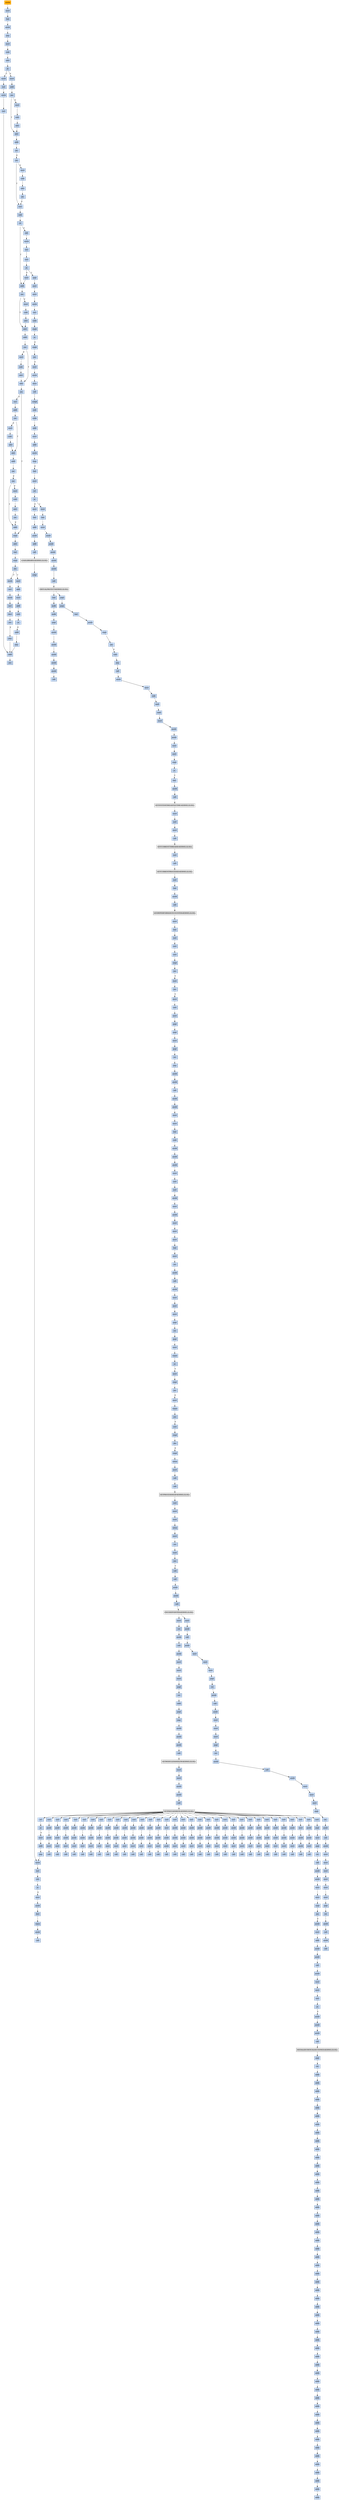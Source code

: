strict digraph G {
	graph [bgcolor=transparent,
		name=G
	];
	node [color=lightsteelblue,
		fillcolor=lightsteelblue,
		shape=rectangle,
		style=filled
	];
	a0x004377f0pusha_	[color=lightgrey,
		fillcolor=orange,
		label=pusha];
	a0x004377f1movl_0x424000UINT32_esi	[label=movl];
	a0x004377f0pusha_ -> a0x004377f1movl_0x424000UINT32_esi	[color="#000000"];
	a0x004377f6leal__143360esi__edi	[label=leal];
	a0x004377f1movl_0x424000UINT32_esi -> a0x004377f6leal__143360esi__edi	[color="#000000"];
	a0x004377fcpushl_edi	[label=pushl];
	a0x004377f6leal__143360esi__edi -> a0x004377fcpushl_edi	[color="#000000"];
	a0x004377fdjmp_0x0043780a	[label=jmp];
	a0x004377fcpushl_edi -> a0x004377fdjmp_0x0043780a	[color="#000000"];
	a0x0043780amovl_esi__ebx	[label=movl];
	a0x004377fdjmp_0x0043780a -> a0x0043780amovl_esi__ebx	[color="#000000"];
	a0x0043780csubl_0xfffffffcUINT8_esi	[label=subl];
	a0x0043780amovl_esi__ebx -> a0x0043780csubl_0xfffffffcUINT8_esi	[color="#000000"];
	a0x0043780fadcl_ebx_ebx	[label=adcl];
	a0x0043780csubl_0xfffffffcUINT8_esi -> a0x0043780fadcl_ebx_ebx	[color="#000000"];
	a0x00437811jb_0x00437800	[label=jb];
	a0x0043780fadcl_ebx_ebx -> a0x00437811jb_0x00437800	[color="#000000"];
	a0x00437800movb_esi__al	[label=movb];
	a0x00437811jb_0x00437800 -> a0x00437800movb_esi__al	[color="#000000",
		label=T];
	a0x00437813movl_0x1UINT32_eax	[label=movl];
	a0x00437811jb_0x00437800 -> a0x00437813movl_0x1UINT32_eax	[color="#000000",
		label=F];
	a0x00437802incl_esi	[label=incl];
	a0x00437800movb_esi__al -> a0x00437802incl_esi	[color="#000000"];
	a0x00437803movb_al_edi_	[label=movb];
	a0x00437802incl_esi -> a0x00437803movb_al_edi_	[color="#000000"];
	a0x00437805incl_edi	[label=incl];
	a0x00437803movb_al_edi_ -> a0x00437805incl_edi	[color="#000000"];
	a0x00437806addl_ebx_ebx	[label=addl];
	a0x00437805incl_edi -> a0x00437806addl_ebx_ebx	[color="#000000"];
	a0x00437808jne_0x00437811	[label=jne];
	a0x00437806addl_ebx_ebx -> a0x00437808jne_0x00437811	[color="#000000"];
	a0x00437818addl_ebx_ebx	[label=addl];
	a0x00437813movl_0x1UINT32_eax -> a0x00437818addl_ebx_ebx	[color="#000000"];
	a0x0043781ajne_0x00437823	[label=jne];
	a0x00437818addl_ebx_ebx -> a0x0043781ajne_0x00437823	[color="#000000"];
	a0x00437823adcl_eax_eax	[label=adcl];
	a0x0043781ajne_0x00437823 -> a0x00437823adcl_eax_eax	[color="#000000",
		label=T];
	a0x0043781cmovl_esi__ebx	[label=movl];
	a0x0043781ajne_0x00437823 -> a0x0043781cmovl_esi__ebx	[color="#000000",
		label=F];
	a0x00437825addl_ebx_ebx	[label=addl];
	a0x00437823adcl_eax_eax -> a0x00437825addl_ebx_ebx	[color="#000000"];
	a0x00437827jae_0x00437818	[label=jae];
	a0x00437825addl_ebx_ebx -> a0x00437827jae_0x00437818	[color="#000000"];
	a0x00437829jne_0x00437834	[label=jne];
	a0x00437827jae_0x00437818 -> a0x00437829jne_0x00437834	[color="#000000",
		label=F];
	a0x00437834xorl_ecx_ecx	[label=xorl];
	a0x00437829jne_0x00437834 -> a0x00437834xorl_ecx_ecx	[color="#000000",
		label=T];
	a0x0043782bmovl_esi__ebx	[label=movl];
	a0x00437829jne_0x00437834 -> a0x0043782bmovl_esi__ebx	[color="#000000",
		label=F];
	a0x00437836subl_0x3UINT8_eax	[label=subl];
	a0x00437834xorl_ecx_ecx -> a0x00437836subl_0x3UINT8_eax	[color="#000000"];
	a0x00437839jb_0x00437848	[label=jb];
	a0x00437836subl_0x3UINT8_eax -> a0x00437839jb_0x00437848	[color="#000000"];
	a0x0043783bshll_0x8UINT8_eax	[label=shll];
	a0x00437839jb_0x00437848 -> a0x0043783bshll_0x8UINT8_eax	[color="#000000",
		label=F];
	a0x00437848addl_ebx_ebx	[label=addl];
	a0x00437839jb_0x00437848 -> a0x00437848addl_ebx_ebx	[color="#000000",
		label=T];
	a0x0043783emovb_esi__al	[label=movb];
	a0x0043783bshll_0x8UINT8_eax -> a0x0043783emovb_esi__al	[color="#000000"];
	a0x00437840incl_esi	[label=incl];
	a0x0043783emovb_esi__al -> a0x00437840incl_esi	[color="#000000"];
	a0x00437841xorl_0xffffffffUINT8_eax	[label=xorl];
	a0x00437840incl_esi -> a0x00437841xorl_0xffffffffUINT8_eax	[color="#000000"];
	a0x00437844je_0x004378ba	[label=je];
	a0x00437841xorl_0xffffffffUINT8_eax -> a0x00437844je_0x004378ba	[color="#000000"];
	a0x00437846movl_eax_ebp	[label=movl];
	a0x00437844je_0x004378ba -> a0x00437846movl_eax_ebp	[color="#000000",
		label=F];
	a0x004378bapopl_esi	[label=popl];
	a0x00437844je_0x004378ba -> a0x004378bapopl_esi	[color="#000000",
		label=T];
	a0x00437846movl_eax_ebp -> a0x00437848addl_ebx_ebx	[color="#000000"];
	a0x0043784ajne_0x00437853	[label=jne];
	a0x00437848addl_ebx_ebx -> a0x0043784ajne_0x00437853	[color="#000000"];
	a0x00437853adcl_ecx_ecx	[label=adcl];
	a0x0043784ajne_0x00437853 -> a0x00437853adcl_ecx_ecx	[color="#000000",
		label=T];
	a0x0043784cmovl_esi__ebx	[label=movl];
	a0x0043784ajne_0x00437853 -> a0x0043784cmovl_esi__ebx	[color="#000000",
		label=F];
	a0x00437855addl_ebx_ebx	[label=addl];
	a0x00437853adcl_ecx_ecx -> a0x00437855addl_ebx_ebx	[color="#000000"];
	a0x00437857jne_0x00437860	[label=jne];
	a0x00437855addl_ebx_ebx -> a0x00437857jne_0x00437860	[color="#000000"];
	a0x00437859movl_esi__ebx	[label=movl];
	a0x00437857jne_0x00437860 -> a0x00437859movl_esi__ebx	[color="#000000",
		label=F];
	a0x00437860adcl_ecx_ecx	[label=adcl];
	a0x00437857jne_0x00437860 -> a0x00437860adcl_ecx_ecx	[color="#000000",
		label=T];
	a0x0043785bsubl_0xfffffffcUINT8_esi	[label=subl];
	a0x00437859movl_esi__ebx -> a0x0043785bsubl_0xfffffffcUINT8_esi	[color="#000000"];
	a0x0043785eadcl_ebx_ebx	[label=adcl];
	a0x0043785bsubl_0xfffffffcUINT8_esi -> a0x0043785eadcl_ebx_ebx	[color="#000000"];
	a0x0043785eadcl_ebx_ebx -> a0x00437860adcl_ecx_ecx	[color="#000000"];
	a0x00437862jne_0x00437884	[label=jne];
	a0x00437860adcl_ecx_ecx -> a0x00437862jne_0x00437884	[color="#000000"];
	a0x00437884cmpl_0xfffff300UINT32_ebp	[label=cmpl];
	a0x00437862jne_0x00437884 -> a0x00437884cmpl_0xfffff300UINT32_ebp	[color="#000000",
		label=T];
	a0x00437864incl_ecx	[label=incl];
	a0x00437862jne_0x00437884 -> a0x00437864incl_ecx	[color="#000000",
		label=F];
	a0x0043788aadcl_0x1UINT8_ecx	[label=adcl];
	a0x00437884cmpl_0xfffff300UINT32_ebp -> a0x0043788aadcl_0x1UINT8_ecx	[color="#000000"];
	a0x0043788dleal_ediebp__edx	[label=leal];
	a0x0043788aadcl_0x1UINT8_ecx -> a0x0043788dleal_ediebp__edx	[color="#000000"];
	a0x00437890cmpl_0xfffffffcUINT8_ebp	[label=cmpl];
	a0x0043788dleal_ediebp__edx -> a0x00437890cmpl_0xfffffffcUINT8_ebp	[color="#000000"];
	a0x00437893jbe_0x004378a4	[label=jbe];
	a0x00437890cmpl_0xfffffffcUINT8_ebp -> a0x00437893jbe_0x004378a4	[color="#000000"];
	a0x004378a4movl_edx__eax	[label=movl];
	a0x00437893jbe_0x004378a4 -> a0x004378a4movl_edx__eax	[color="#000000",
		label=T];
	a0x00437895movb_edx__al	[label=movb];
	a0x00437893jbe_0x004378a4 -> a0x00437895movb_edx__al	[color="#000000",
		label=F];
	a0x004378a6addl_0x4UINT8_edx	[label=addl];
	a0x004378a4movl_edx__eax -> a0x004378a6addl_0x4UINT8_edx	[color="#000000"];
	a0x004378a9movl_eax_edi_	[label=movl];
	a0x004378a6addl_0x4UINT8_edx -> a0x004378a9movl_eax_edi_	[color="#000000"];
	a0x004378abaddl_0x4UINT8_edi	[label=addl];
	a0x004378a9movl_eax_edi_ -> a0x004378abaddl_0x4UINT8_edi	[color="#000000"];
	a0x004378aesubl_0x4UINT8_ecx	[label=subl];
	a0x004378abaddl_0x4UINT8_edi -> a0x004378aesubl_0x4UINT8_ecx	[color="#000000"];
	a0x004378b1ja_0x004378a4	[label=ja];
	a0x004378aesubl_0x4UINT8_ecx -> a0x004378b1ja_0x004378a4	[color="#000000"];
	a0x004378b3addl_ecx_edi	[label=addl];
	a0x004378b1ja_0x004378a4 -> a0x004378b3addl_ecx_edi	[color="#000000",
		label=F];
	a0x004378b5jmp_0x00437806	[label=jmp];
	a0x004378b3addl_ecx_edi -> a0x004378b5jmp_0x00437806	[color="#000000"];
	a0x004378b5jmp_0x00437806 -> a0x00437806addl_ebx_ebx	[color="#000000"];
	a0x00437865addl_ebx_ebx	[label=addl];
	a0x00437864incl_ecx -> a0x00437865addl_ebx_ebx	[color="#000000"];
	a0x00437867jne_0x00437870	[label=jne];
	a0x00437865addl_ebx_ebx -> a0x00437867jne_0x00437870	[color="#000000"];
	a0x00437870adcl_ecx_ecx	[label=adcl];
	a0x00437867jne_0x00437870 -> a0x00437870adcl_ecx_ecx	[color="#000000",
		label=T];
	a0x00437869movl_esi__ebx	[label=movl];
	a0x00437867jne_0x00437870 -> a0x00437869movl_esi__ebx	[color="#000000",
		label=F];
	a0x00437872addl_ebx_ebx	[label=addl];
	a0x00437870adcl_ecx_ecx -> a0x00437872addl_ebx_ebx	[color="#000000"];
	a0x00437874jae_0x00437865	[label=jae];
	a0x00437872addl_ebx_ebx -> a0x00437874jae_0x00437865	[color="#000000"];
	a0x00437876jne_0x00437881	[label=jne];
	a0x00437874jae_0x00437865 -> a0x00437876jne_0x00437881	[color="#000000",
		label=F];
	a0x00437881addl_0x2UINT8_ecx	[label=addl];
	a0x00437876jne_0x00437881 -> a0x00437881addl_0x2UINT8_ecx	[color="#000000",
		label=T];
	a0x00437878movl_esi__ebx	[label=movl];
	a0x00437876jne_0x00437881 -> a0x00437878movl_esi__ebx	[color="#000000",
		label=F];
	a0x00437881addl_0x2UINT8_ecx -> a0x00437884cmpl_0xfffff300UINT32_ebp	[color="#000000"];
	a0x00437897incl_edx	[label=incl];
	a0x00437895movb_edx__al -> a0x00437897incl_edx	[color="#000000"];
	a0x00437898movb_al_edi_	[label=movb];
	a0x00437897incl_edx -> a0x00437898movb_al_edi_	[color="#000000"];
	a0x0043789aincl_edi	[label=incl];
	a0x00437898movb_al_edi_ -> a0x0043789aincl_edi	[color="#000000"];
	a0x0043789bdecl_ecx	[label=decl];
	a0x0043789aincl_edi -> a0x0043789bdecl_ecx	[color="#000000"];
	a0x0043789cjne_0x00437895	[label=jne];
	a0x0043789bdecl_ecx -> a0x0043789cjne_0x00437895	[color="#000000"];
	a0x0043789ejmp_0x00437806	[label=jmp];
	a0x0043789cjne_0x00437895 -> a0x0043789ejmp_0x00437806	[color="#000000",
		label=F];
	a0x0043789ejmp_0x00437806 -> a0x00437806addl_ebx_ebx	[color="#000000"];
	a0x0043781esubl_0xfffffffcUINT8_esi	[label=subl];
	a0x0043781cmovl_esi__ebx -> a0x0043781esubl_0xfffffffcUINT8_esi	[color="#000000"];
	a0x00437821adcl_ebx_ebx	[label=adcl];
	a0x0043781esubl_0xfffffffcUINT8_esi -> a0x00437821adcl_ebx_ebx	[color="#000000"];
	a0x00437821adcl_ebx_ebx -> a0x00437823adcl_eax_eax	[color="#000000"];
	a0x0043784esubl_0xfffffffcUINT8_esi	[label=subl];
	a0x0043784cmovl_esi__ebx -> a0x0043784esubl_0xfffffffcUINT8_esi	[color="#000000"];
	a0x00437851adcl_ebx_ebx	[label=adcl];
	a0x0043784esubl_0xfffffffcUINT8_esi -> a0x00437851adcl_ebx_ebx	[color="#000000"];
	a0x00437851adcl_ebx_ebx -> a0x00437853adcl_ecx_ecx	[color="#000000"];
	a0x0043782dsubl_0xfffffffcUINT8_esi	[label=subl];
	a0x0043782bmovl_esi__ebx -> a0x0043782dsubl_0xfffffffcUINT8_esi	[color="#000000"];
	a0x00437830adcl_ebx_ebx	[label=adcl];
	a0x0043782dsubl_0xfffffffcUINT8_esi -> a0x00437830adcl_ebx_ebx	[color="#000000"];
	a0x00437832jae_0x00437818	[label=jae];
	a0x00437830adcl_ebx_ebx -> a0x00437832jae_0x00437818	[color="#000000"];
	a0x00437832jae_0x00437818 -> a0x00437834xorl_ecx_ecx	[color="#000000",
		label=F];
	a0x0043787asubl_0xfffffffcUINT8_esi	[label=subl];
	a0x00437878movl_esi__ebx -> a0x0043787asubl_0xfffffffcUINT8_esi	[color="#000000"];
	a0x0043787dadcl_ebx_ebx	[label=adcl];
	a0x0043787asubl_0xfffffffcUINT8_esi -> a0x0043787dadcl_ebx_ebx	[color="#000000"];
	a0x0043787fjae_0x00437865	[label=jae];
	a0x0043787dadcl_ebx_ebx -> a0x0043787fjae_0x00437865	[color="#000000"];
	a0x0043787fjae_0x00437865 -> a0x00437881addl_0x2UINT8_ecx	[color="#000000",
		label=F];
	a0x0043786bsubl_0xfffffffcUINT8_esi	[label=subl];
	a0x00437869movl_esi__ebx -> a0x0043786bsubl_0xfffffffcUINT8_esi	[color="#000000"];
	a0x0043786eadcl_ebx_ebx	[label=adcl];
	a0x0043786bsubl_0xfffffffcUINT8_esi -> a0x0043786eadcl_ebx_ebx	[color="#000000"];
	a0x0043786eadcl_ebx_ebx -> a0x00437870adcl_ecx_ecx	[color="#000000"];
	a0x004378bbmovl_esi_edi	[label=movl];
	a0x004378bapopl_esi -> a0x004378bbmovl_esi_edi	[color="#000000"];
	a0x004378bdmovl_0xb40UINT32_ecx	[label=movl];
	a0x004378bbmovl_esi_edi -> a0x004378bdmovl_0xb40UINT32_ecx	[color="#000000"];
	a0x004378c2movb_edi__al	[label=movb];
	a0x004378bdmovl_0xb40UINT32_ecx -> a0x004378c2movb_edi__al	[color="#000000"];
	a0x004378c4incl_edi	[label=incl];
	a0x004378c2movb_edi__al -> a0x004378c4incl_edi	[color="#000000"];
	a0x004378c5subb_0xffffffe8UINT8_al	[label=subb];
	a0x004378c4incl_edi -> a0x004378c5subb_0xffffffe8UINT8_al	[color="#000000"];
	a0x004378c7cmpb_0x1UINT8_al	[label=cmpb];
	a0x004378c5subb_0xffffffe8UINT8_al -> a0x004378c7cmpb_0x1UINT8_al	[color="#000000"];
	a0x004378c9ja_0x004378c2	[label=ja];
	a0x004378c7cmpb_0x1UINT8_al -> a0x004378c9ja_0x004378c2	[color="#000000"];
	a0x004378cbcmpb_0xaUINT8_edi_	[label=cmpb];
	a0x004378c9ja_0x004378c2 -> a0x004378cbcmpb_0xaUINT8_edi_	[color="#000000",
		label=F];
	a0x004378cejne_0x004378c2	[label=jne];
	a0x004378cbcmpb_0xaUINT8_edi_ -> a0x004378cejne_0x004378c2	[color="#000000"];
	a0x004378d0movl_edi__eax	[label=movl];
	a0x004378cejne_0x004378c2 -> a0x004378d0movl_edi__eax	[color="#000000",
		label=F];
	a0x004378d2movb_0x4edi__bl	[label=movb];
	a0x004378d0movl_edi__eax -> a0x004378d2movb_0x4edi__bl	[color="#000000"];
	a0x004378d5shrw_0x8UINT8_ax	[label=shrw];
	a0x004378d2movb_0x4edi__bl -> a0x004378d5shrw_0x8UINT8_ax	[color="#000000"];
	a0x004378d9roll_0x10UINT8_eax	[label=roll];
	a0x004378d5shrw_0x8UINT8_ax -> a0x004378d9roll_0x10UINT8_eax	[color="#000000"];
	a0x004378dcxchgb_al_ah	[label=xchgb];
	a0x004378d9roll_0x10UINT8_eax -> a0x004378dcxchgb_al_ah	[color="#000000"];
	a0x004378desubl_edi_eax	[label=subl];
	a0x004378dcxchgb_al_ah -> a0x004378desubl_edi_eax	[color="#000000"];
	a0x004378e0subb_0xffffffe8UINT8_bl	[label=subb];
	a0x004378desubl_edi_eax -> a0x004378e0subb_0xffffffe8UINT8_bl	[color="#000000"];
	a0x004378e3addl_esi_eax	[label=addl];
	a0x004378e0subb_0xffffffe8UINT8_bl -> a0x004378e3addl_esi_eax	[color="#000000"];
	a0x004378e5movl_eax_edi_	[label=movl];
	a0x004378e3addl_esi_eax -> a0x004378e5movl_eax_edi_	[color="#000000"];
	a0x004378e7addl_0x5UINT8_edi	[label=addl];
	a0x004378e5movl_eax_edi_ -> a0x004378e7addl_0x5UINT8_edi	[color="#000000"];
	a0x004378eamovb_bl_al	[label=movb];
	a0x004378e7addl_0x5UINT8_edi -> a0x004378eamovb_bl_al	[color="#000000"];
	a0x004378ecloop_0x004378c7	[label=loop];
	a0x004378eamovb_bl_al -> a0x004378ecloop_0x004378c7	[color="#000000"];
	a0x004378eeleal_0x35000esi__edi	[label=leal];
	a0x004378ecloop_0x004378c7 -> a0x004378eeleal_0x35000esi__edi	[color="#000000",
		label=F];
	a0x004378f4movl_edi__eax	[label=movl];
	a0x004378eeleal_0x35000esi__edi -> a0x004378f4movl_edi__eax	[color="#000000"];
	a0x004378f6orl_eax_eax	[label=orl];
	a0x004378f4movl_edi__eax -> a0x004378f6orl_eax_eax	[color="#000000"];
	a0x004378f8je_0x00437936	[label=je];
	a0x004378f6orl_eax_eax -> a0x004378f8je_0x00437936	[color="#000000"];
	a0x004378famovl_0x4edi__ebx	[label=movl];
	a0x004378f8je_0x00437936 -> a0x004378famovl_0x4edi__ebx	[color="#000000",
		label=F];
	a0x00437936movl_0x37620esi__ebp	[label=movl];
	a0x004378f8je_0x00437936 -> a0x00437936movl_0x37620esi__ebp	[color="#000000",
		label=T];
	a0x004378fdleal_0x37570eaxesi__eax	[label=leal];
	a0x004378famovl_0x4edi__ebx -> a0x004378fdleal_0x37570eaxesi__eax	[color="#000000"];
	a0x00437904addl_esi_ebx	[label=addl];
	a0x004378fdleal_0x37570eaxesi__eax -> a0x00437904addl_esi_ebx	[color="#000000"];
	a0x00437906pushl_eax	[label=pushl];
	a0x00437904addl_esi_ebx -> a0x00437906pushl_eax	[color="#000000"];
	a0x00437907addl_0x8UINT8_edi	[label=addl];
	a0x00437906pushl_eax -> a0x00437907addl_0x8UINT8_edi	[color="#000000"];
	a0x0043790acall_0x37614esi_	[label=call];
	a0x00437907addl_0x8UINT8_edi -> a0x0043790acall_0x37614esi_	[color="#000000"];
	LOADLIBRARYA_KERNEL32_DLL	[color=lightgrey,
		fillcolor=lightgrey,
		label="LOADLIBRARYA-KERNEL32-DLL"];
	a0x0043790acall_0x37614esi_ -> LOADLIBRARYA_KERNEL32_DLL	[color="#000000"];
	a0x00437910xchgl_eax_ebp	[label=xchgl];
	LOADLIBRARYA_KERNEL32_DLL -> a0x00437910xchgl_eax_ebp	[color="#000000"];
	a0x00437911movb_edi__al	[label=movb];
	a0x00437910xchgl_eax_ebp -> a0x00437911movb_edi__al	[color="#000000"];
	a0x00437913incl_edi	[label=incl];
	a0x00437911movb_edi__al -> a0x00437913incl_edi	[color="#000000"];
	a0x00437914orb_al_al	[label=orb];
	a0x00437913incl_edi -> a0x00437914orb_al_al	[color="#000000"];
	a0x00437916je_0x004378f4	[label=je];
	a0x00437914orb_al_al -> a0x00437916je_0x004378f4	[color="#000000"];
	a0x00437918movl_edi_ecx	[label=movl];
	a0x00437916je_0x004378f4 -> a0x00437918movl_edi_ecx	[color="#000000",
		label=F];
	a0x0043791apushl_edi	[label=pushl];
	a0x00437918movl_edi_ecx -> a0x0043791apushl_edi	[color="#000000"];
	a0x0043791bdecl_eax	[label=decl];
	a0x0043791apushl_edi -> a0x0043791bdecl_eax	[color="#000000"];
	a0x0043791crepnz_scasb_es_edi__al	[label=repnz];
	a0x0043791bdecl_eax -> a0x0043791crepnz_scasb_es_edi__al	[color="#000000"];
	a0x0043791epushl_ebp	[label=pushl];
	a0x0043791crepnz_scasb_es_edi__al -> a0x0043791epushl_ebp	[color="#000000"];
	a0x0043791fcall_0x3761cesi_	[label=call];
	a0x0043791epushl_ebp -> a0x0043791fcall_0x3761cesi_	[color="#000000"];
	GETPROCADDRESS_KERNEL32_DLL	[color=lightgrey,
		fillcolor=lightgrey,
		label="GETPROCADDRESS-KERNEL32-DLL"];
	a0x00437925orl_eax_eax	[label=orl];
	GETPROCADDRESS_KERNEL32_DLL -> a0x00437925orl_eax_eax	[color="#000000"];
	a0x00409152xorl_0x431350_eax	[label=xorl];
	GETPROCADDRESS_KERNEL32_DLL -> a0x00409152xorl_0x431350_eax	[color="#000000"];
	a0x00409165xorl_0x431350_eax	[label=xorl];
	GETPROCADDRESS_KERNEL32_DLL -> a0x00409165xorl_0x431350_eax	[color="#000000"];
	a0x00409178xorl_0x431350_eax	[label=xorl];
	GETPROCADDRESS_KERNEL32_DLL -> a0x00409178xorl_0x431350_eax	[color="#000000"];
	a0x0040918bxorl_0x431350_eax	[label=xorl];
	GETPROCADDRESS_KERNEL32_DLL -> a0x0040918bxorl_0x431350_eax	[color="#000000"];
	a0x0040919exorl_0x431350_eax	[label=xorl];
	GETPROCADDRESS_KERNEL32_DLL -> a0x0040919exorl_0x431350_eax	[color="#000000"];
	a0x004091b1xorl_0x431350_eax	[label=xorl];
	GETPROCADDRESS_KERNEL32_DLL -> a0x004091b1xorl_0x431350_eax	[color="#000000"];
	a0x004091c4xorl_0x431350_eax	[label=xorl];
	GETPROCADDRESS_KERNEL32_DLL -> a0x004091c4xorl_0x431350_eax	[color="#000000"];
	a0x004091d7xorl_0x431350_eax	[label=xorl];
	GETPROCADDRESS_KERNEL32_DLL -> a0x004091d7xorl_0x431350_eax	[color="#000000"];
	a0x004091eaxorl_0x431350_eax	[label=xorl];
	GETPROCADDRESS_KERNEL32_DLL -> a0x004091eaxorl_0x431350_eax	[color="#000000"];
	a0x004091fdxorl_0x431350_eax	[label=xorl];
	GETPROCADDRESS_KERNEL32_DLL -> a0x004091fdxorl_0x431350_eax	[color="#000000"];
	a0x00409210xorl_0x431350_eax	[label=xorl];
	GETPROCADDRESS_KERNEL32_DLL -> a0x00409210xorl_0x431350_eax	[color="#000000"];
	a0x00409223xorl_0x431350_eax	[label=xorl];
	GETPROCADDRESS_KERNEL32_DLL -> a0x00409223xorl_0x431350_eax	[color="#000000"];
	a0x00409236xorl_0x431350_eax	[label=xorl];
	GETPROCADDRESS_KERNEL32_DLL -> a0x00409236xorl_0x431350_eax	[color="#000000"];
	a0x00409249xorl_0x431350_eax	[label=xorl];
	GETPROCADDRESS_KERNEL32_DLL -> a0x00409249xorl_0x431350_eax	[color="#000000"];
	a0x0040925cxorl_0x431350_eax	[label=xorl];
	GETPROCADDRESS_KERNEL32_DLL -> a0x0040925cxorl_0x431350_eax	[color="#000000"];
	a0x0040926fxorl_0x431350_eax	[label=xorl];
	GETPROCADDRESS_KERNEL32_DLL -> a0x0040926fxorl_0x431350_eax	[color="#000000"];
	a0x00409282xorl_0x431350_eax	[label=xorl];
	GETPROCADDRESS_KERNEL32_DLL -> a0x00409282xorl_0x431350_eax	[color="#000000"];
	a0x00409295xorl_0x431350_eax	[label=xorl];
	GETPROCADDRESS_KERNEL32_DLL -> a0x00409295xorl_0x431350_eax	[color="#000000"];
	a0x004092a8xorl_0x431350_eax	[label=xorl];
	GETPROCADDRESS_KERNEL32_DLL -> a0x004092a8xorl_0x431350_eax	[color="#000000"];
	a0x004092bbxorl_0x431350_eax	[label=xorl];
	GETPROCADDRESS_KERNEL32_DLL -> a0x004092bbxorl_0x431350_eax	[color="#000000"];
	a0x004092cexorl_0x431350_eax	[label=xorl];
	GETPROCADDRESS_KERNEL32_DLL -> a0x004092cexorl_0x431350_eax	[color="#000000"];
	a0x004092e1xorl_0x431350_eax	[label=xorl];
	GETPROCADDRESS_KERNEL32_DLL -> a0x004092e1xorl_0x431350_eax	[color="#000000"];
	a0x004092f4xorl_0x431350_eax	[label=xorl];
	GETPROCADDRESS_KERNEL32_DLL -> a0x004092f4xorl_0x431350_eax	[color="#000000"];
	a0x00409307xorl_0x431350_eax	[label=xorl];
	GETPROCADDRESS_KERNEL32_DLL -> a0x00409307xorl_0x431350_eax	[color="#000000"];
	a0x0040931axorl_0x431350_eax	[label=xorl];
	GETPROCADDRESS_KERNEL32_DLL -> a0x0040931axorl_0x431350_eax	[color="#000000"];
	a0x0040932dxorl_0x431350_eax	[label=xorl];
	GETPROCADDRESS_KERNEL32_DLL -> a0x0040932dxorl_0x431350_eax	[color="#000000"];
	a0x00409340xorl_0x431350_eax	[label=xorl];
	GETPROCADDRESS_KERNEL32_DLL -> a0x00409340xorl_0x431350_eax	[color="#000000"];
	a0x00409353xorl_0x431350_eax	[label=xorl];
	GETPROCADDRESS_KERNEL32_DLL -> a0x00409353xorl_0x431350_eax	[color="#000000"];
	a0x00409366xorl_0x431350_eax	[label=xorl];
	GETPROCADDRESS_KERNEL32_DLL -> a0x00409366xorl_0x431350_eax	[color="#000000"];
	a0x00409379xorl_0x431350_eax	[label=xorl];
	GETPROCADDRESS_KERNEL32_DLL -> a0x00409379xorl_0x431350_eax	[color="#000000"];
	a0x0040938cxorl_0x431350_eax	[label=xorl];
	GETPROCADDRESS_KERNEL32_DLL -> a0x0040938cxorl_0x431350_eax	[color="#000000"];
	a0x0040939fxorl_0x431350_eax	[label=xorl];
	GETPROCADDRESS_KERNEL32_DLL -> a0x0040939fxorl_0x431350_eax	[color="#000000"];
	a0x004093b2xorl_0x431350_eax	[label=xorl];
	GETPROCADDRESS_KERNEL32_DLL -> a0x004093b2xorl_0x431350_eax	[color="#000000"];
	a0x00437927je_0x00437930	[label=je];
	a0x00437925orl_eax_eax -> a0x00437927je_0x00437930	[color="#000000"];
	a0x00437929movl_eax_ebx_	[label=movl];
	a0x00437927je_0x00437930 -> a0x00437929movl_eax_ebx_	[color="#000000",
		label=F];
	a0x0043792baddl_0x4UINT8_ebx	[label=addl];
	a0x00437929movl_eax_ebx_ -> a0x0043792baddl_0x4UINT8_ebx	[color="#000000"];
	a0x0043792ejmp_0x00437911	[label=jmp];
	a0x0043792baddl_0x4UINT8_ebx -> a0x0043792ejmp_0x00437911	[color="#000000"];
	a0x0043792ejmp_0x00437911 -> a0x00437911movb_edi__al	[color="#000000"];
	a0x0043793cleal__4096esi__edi	[label=leal];
	a0x00437936movl_0x37620esi__ebp -> a0x0043793cleal__4096esi__edi	[color="#000000"];
	a0x00437942movl_0x1000UINT32_ebx	[label=movl];
	a0x0043793cleal__4096esi__edi -> a0x00437942movl_0x1000UINT32_ebx	[color="#000000"];
	a0x00437947pushl_eax	[label=pushl];
	a0x00437942movl_0x1000UINT32_ebx -> a0x00437947pushl_eax	[color="#000000"];
	a0x00437948pushl_esp	[label=pushl];
	a0x00437947pushl_eax -> a0x00437948pushl_esp	[color="#000000"];
	a0x00437949pushl_0x4UINT8	[label=pushl];
	a0x00437948pushl_esp -> a0x00437949pushl_0x4UINT8	[color="#000000"];
	a0x0043794bpushl_ebx	[label=pushl];
	a0x00437949pushl_0x4UINT8 -> a0x0043794bpushl_ebx	[color="#000000"];
	a0x0043794cpushl_edi	[label=pushl];
	a0x0043794bpushl_ebx -> a0x0043794cpushl_edi	[color="#000000"];
	a0x0043794dcall_ebp	[label=call];
	a0x0043794cpushl_edi -> a0x0043794dcall_ebp	[color="#000000"];
	VIRTUALPROTECT_KERNEL32_DLL	[color=lightgrey,
		fillcolor=lightgrey,
		label="VIRTUALPROTECT-KERNEL32-DLL"];
	a0x0043794dcall_ebp -> VIRTUALPROTECT_KERNEL32_DLL	[color="#000000"];
	a0x0043794fleal_0x217edi__eax	[label=leal];
	VIRTUALPROTECT_KERNEL32_DLL -> a0x0043794fleal_0x217edi__eax	[color="#000000"];
	a0x00437964popl_eax	[label=popl];
	VIRTUALPROTECT_KERNEL32_DLL -> a0x00437964popl_eax	[color="#000000"];
	a0x00437955andb_0x7fUINT8_eax_	[label=andb];
	a0x0043794fleal_0x217edi__eax -> a0x00437955andb_0x7fUINT8_eax_	[color="#000000"];
	a0x00437958andb_0x7fUINT8_0x28eax_	[label=andb];
	a0x00437955andb_0x7fUINT8_eax_ -> a0x00437958andb_0x7fUINT8_0x28eax_	[color="#000000"];
	a0x0043795cpopl_eax	[label=popl];
	a0x00437958andb_0x7fUINT8_0x28eax_ -> a0x0043795cpopl_eax	[color="#000000"];
	a0x0043795dpushl_eax	[label=pushl];
	a0x0043795cpopl_eax -> a0x0043795dpushl_eax	[color="#000000"];
	a0x0043795epushl_esp	[label=pushl];
	a0x0043795dpushl_eax -> a0x0043795epushl_esp	[color="#000000"];
	a0x0043795fpushl_eax	[label=pushl];
	a0x0043795epushl_esp -> a0x0043795fpushl_eax	[color="#000000"];
	a0x00437960pushl_ebx	[label=pushl];
	a0x0043795fpushl_eax -> a0x00437960pushl_ebx	[color="#000000"];
	a0x00437961pushl_edi	[label=pushl];
	a0x00437960pushl_ebx -> a0x00437961pushl_edi	[color="#000000"];
	a0x00437962call_ebp	[label=call];
	a0x00437961pushl_edi -> a0x00437962call_ebp	[color="#000000"];
	a0x00437965popa_	[label=popa];
	a0x00437964popl_eax -> a0x00437965popa_	[color="#000000"];
	a0x00437966leal__128esp__eax	[label=leal];
	a0x00437965popa_ -> a0x00437966leal__128esp__eax	[color="#000000"];
	a0x0043796apushl_0x0UINT8	[label=pushl];
	a0x00437966leal__128esp__eax -> a0x0043796apushl_0x0UINT8	[color="#000000"];
	a0x0043796ccmpl_eax_esp	[label=cmpl];
	a0x0043796apushl_0x0UINT8 -> a0x0043796ccmpl_eax_esp	[color="#000000"];
	a0x0043796ejne_0x0043796a	[label=jne];
	a0x0043796ccmpl_eax_esp -> a0x0043796ejne_0x0043796a	[color="#000000"];
	a0x00437970subl_0xffffff80UINT8_esp	[label=subl];
	a0x0043796ejne_0x0043796a -> a0x00437970subl_0xffffff80UINT8_esp	[color="#000000",
		label=F];
	a0x00437973jmp_0x004064ac	[label=jmp];
	a0x00437970subl_0xffffff80UINT8_esp -> a0x00437973jmp_0x004064ac	[color="#000000"];
	a0x004064accall_0x40e19a	[label=call];
	a0x00437973jmp_0x004064ac -> a0x004064accall_0x40e19a	[color="#000000"];
	a0x0040e19apushl_ebp	[label=pushl];
	a0x004064accall_0x40e19a -> a0x0040e19apushl_ebp	[color="#000000"];
	a0x0040e19bmovl_esp_ebp	[label=movl];
	a0x0040e19apushl_ebp -> a0x0040e19bmovl_esp_ebp	[color="#000000"];
	a0x0040e19dsubl_0x14UINT8_esp	[label=subl];
	a0x0040e19bmovl_esp_ebp -> a0x0040e19dsubl_0x14UINT8_esp	[color="#000000"];
	a0x0040e1a0andl_0x0UINT8__12ebp_	[label=andl];
	a0x0040e19dsubl_0x14UINT8_esp -> a0x0040e1a0andl_0x0UINT8__12ebp_	[color="#000000"];
	a0x0040e1a4andl_0x0UINT8__8ebp_	[label=andl];
	a0x0040e1a0andl_0x0UINT8__12ebp_ -> a0x0040e1a4andl_0x0UINT8__8ebp_	[color="#000000"];
	a0x0040e1a8movl_0x431350_eax	[label=movl];
	a0x0040e1a4andl_0x0UINT8__8ebp_ -> a0x0040e1a8movl_0x431350_eax	[color="#000000"];
	a0x0040e1adpushl_esi	[label=pushl];
	a0x0040e1a8movl_0x431350_eax -> a0x0040e1adpushl_esi	[color="#000000"];
	a0x0040e1aepushl_edi	[label=pushl];
	a0x0040e1adpushl_esi -> a0x0040e1aepushl_edi	[color="#000000"];
	a0x0040e1afmovl_0xbb40e64eUINT32_edi	[label=movl];
	a0x0040e1aepushl_edi -> a0x0040e1afmovl_0xbb40e64eUINT32_edi	[color="#000000"];
	a0x0040e1b4movl_0xffff0000UINT32_esi	[label=movl];
	a0x0040e1afmovl_0xbb40e64eUINT32_edi -> a0x0040e1b4movl_0xffff0000UINT32_esi	[color="#000000"];
	a0x0040e1b9cmpl_edi_eax	[label=cmpl];
	a0x0040e1b4movl_0xffff0000UINT32_esi -> a0x0040e1b9cmpl_edi_eax	[color="#000000"];
	a0x0040e1bbje_0x40e1ca	[label=je];
	a0x0040e1b9cmpl_edi_eax -> a0x0040e1bbje_0x40e1ca	[color="#000000"];
	a0x0040e1caleal__12ebp__eax	[label=leal];
	a0x0040e1bbje_0x40e1ca -> a0x0040e1caleal__12ebp__eax	[color="#000000",
		label=T];
	a0x0040e1cdpushl_eax	[label=pushl];
	a0x0040e1caleal__12ebp__eax -> a0x0040e1cdpushl_eax	[color="#000000"];
	a0x0040e1cecall_0x4231a4	[label=call];
	a0x0040e1cdpushl_eax -> a0x0040e1cecall_0x4231a4	[color="#000000"];
	GETSYSTEMTIMEASFILETIME_KERNEL32_DLL	[color=lightgrey,
		fillcolor=lightgrey,
		label="GETSYSTEMTIMEASFILETIME-KERNEL32-DLL"];
	a0x0040e1cecall_0x4231a4 -> GETSYSTEMTIMEASFILETIME_KERNEL32_DLL	[color="#000000"];
	a0x0040e1d4movl__8ebp__eax	[label=movl];
	GETSYSTEMTIMEASFILETIME_KERNEL32_DLL -> a0x0040e1d4movl__8ebp__eax	[color="#000000"];
	a0x0040e1d7xorl__12ebp__eax	[label=xorl];
	a0x0040e1d4movl__8ebp__eax -> a0x0040e1d7xorl__12ebp__eax	[color="#000000"];
	a0x0040e1damovl_eax__4ebp_	[label=movl];
	a0x0040e1d7xorl__12ebp__eax -> a0x0040e1damovl_eax__4ebp_	[color="#000000"];
	a0x0040e1ddcall_0x423188	[label=call];
	a0x0040e1damovl_eax__4ebp_ -> a0x0040e1ddcall_0x423188	[color="#000000"];
	GETCURRENTTHREADID_KERNEL32_DLL	[color=lightgrey,
		fillcolor=lightgrey,
		label="GETCURRENTTHREADID-KERNEL32-DLL"];
	a0x0040e1ddcall_0x423188 -> GETCURRENTTHREADID_KERNEL32_DLL	[color="#000000"];
	a0x0040e1e3xorl_eax__4ebp_	[label=xorl];
	GETCURRENTTHREADID_KERNEL32_DLL -> a0x0040e1e3xorl_eax__4ebp_	[color="#000000"];
	a0x0040e1e6call_0x4231a0	[label=call];
	a0x0040e1e3xorl_eax__4ebp_ -> a0x0040e1e6call_0x4231a0	[color="#000000"];
	GETCURRENTPROCESSID_KERNEL32_DLL	[color=lightgrey,
		fillcolor=lightgrey,
		label="GETCURRENTPROCESSID-KERNEL32-DLL"];
	a0x0040e1e6call_0x4231a0 -> GETCURRENTPROCESSID_KERNEL32_DLL	[color="#000000"];
	a0x0040e1ecxorl_eax__4ebp_	[label=xorl];
	GETCURRENTPROCESSID_KERNEL32_DLL -> a0x0040e1ecxorl_eax__4ebp_	[color="#000000"];
	a0x0040e1efleal__20ebp__eax	[label=leal];
	a0x0040e1ecxorl_eax__4ebp_ -> a0x0040e1efleal__20ebp__eax	[color="#000000"];
	a0x0040e1f2pushl_eax	[label=pushl];
	a0x0040e1efleal__20ebp__eax -> a0x0040e1f2pushl_eax	[color="#000000"];
	a0x0040e1f3call_0x42319c	[label=call];
	a0x0040e1f2pushl_eax -> a0x0040e1f3call_0x42319c	[color="#000000"];
	QUERYPERFORMANCECOUNTER_KERNEL32_DLL	[color=lightgrey,
		fillcolor=lightgrey,
		label="QUERYPERFORMANCECOUNTER-KERNEL32-DLL"];
	a0x0040e1f3call_0x42319c -> QUERYPERFORMANCECOUNTER_KERNEL32_DLL	[color="#000000"];
	a0x0040e1f9movl__16ebp__ecx	[label=movl];
	QUERYPERFORMANCECOUNTER_KERNEL32_DLL -> a0x0040e1f9movl__16ebp__ecx	[color="#000000"];
	a0x0040e1fcleal__4ebp__eax	[label=leal];
	a0x0040e1f9movl__16ebp__ecx -> a0x0040e1fcleal__4ebp__eax	[color="#000000"];
	a0x0040e1ffxorl__20ebp__ecx	[label=xorl];
	a0x0040e1fcleal__4ebp__eax -> a0x0040e1ffxorl__20ebp__ecx	[color="#000000"];
	a0x0040e202xorl__4ebp__ecx	[label=xorl];
	a0x0040e1ffxorl__20ebp__ecx -> a0x0040e202xorl__4ebp__ecx	[color="#000000"];
	a0x0040e205xorl_eax_ecx	[label=xorl];
	a0x0040e202xorl__4ebp__ecx -> a0x0040e205xorl_eax_ecx	[color="#000000"];
	a0x0040e207cmpl_edi_ecx	[label=cmpl];
	a0x0040e205xorl_eax_ecx -> a0x0040e207cmpl_edi_ecx	[color="#000000"];
	a0x0040e209jne_0x40e212	[label=jne];
	a0x0040e207cmpl_edi_ecx -> a0x0040e209jne_0x40e212	[color="#000000"];
	a0x0040e212testl_ecx_esi	[label=testl];
	a0x0040e209jne_0x40e212 -> a0x0040e212testl_ecx_esi	[color="#000000",
		label=T];
	a0x0040e214jne_0x40e222	[label=jne];
	a0x0040e212testl_ecx_esi -> a0x0040e214jne_0x40e222	[color="#000000"];
	a0x0040e222movl_ecx_0x431350	[label=movl];
	a0x0040e214jne_0x40e222 -> a0x0040e222movl_ecx_0x431350	[color="#000000",
		label=T];
	a0x0040e228notl_ecx	[label=notl];
	a0x0040e222movl_ecx_0x431350 -> a0x0040e228notl_ecx	[color="#000000"];
	a0x0040e22amovl_ecx_0x431354	[label=movl];
	a0x0040e228notl_ecx -> a0x0040e22amovl_ecx_0x431354	[color="#000000"];
	a0x0040e230popl_edi	[label=popl];
	a0x0040e22amovl_ecx_0x431354 -> a0x0040e230popl_edi	[color="#000000"];
	a0x0040e231popl_esi	[label=popl];
	a0x0040e230popl_edi -> a0x0040e231popl_esi	[color="#000000"];
	a0x0040e232movl_ebp_esp	[label=movl];
	a0x0040e231popl_esi -> a0x0040e232movl_ebp_esp	[color="#000000"];
	a0x0040e234popl_ebp	[label=popl];
	a0x0040e232movl_ebp_esp -> a0x0040e234popl_ebp	[color="#000000"];
	a0x0040e235ret	[label=ret];
	a0x0040e234popl_ebp -> a0x0040e235ret	[color="#000000"];
	a0x004064b1jmp_0x4062eb	[label=jmp];
	a0x0040e235ret -> a0x004064b1jmp_0x4062eb	[color="#000000"];
	a0x004062ebpushl_0x14UINT8	[label=pushl];
	a0x004064b1jmp_0x4062eb -> a0x004062ebpushl_0x14UINT8	[color="#000000"];
	a0x004062edpushl_0x42f540UINT32	[label=pushl];
	a0x004062ebpushl_0x14UINT8 -> a0x004062edpushl_0x42f540UINT32	[color="#000000"];
	a0x004062f2call_0x407290	[label=call];
	a0x004062edpushl_0x42f540UINT32 -> a0x004062f2call_0x407290	[color="#000000"];
	a0x00407290pushl_0x407330UINT32	[label=pushl];
	a0x004062f2call_0x407290 -> a0x00407290pushl_0x407330UINT32	[color="#000000"];
	a0x00407295pushl_fs_0	[label=pushl];
	a0x00407290pushl_0x407330UINT32 -> a0x00407295pushl_fs_0	[color="#000000"];
	a0x0040729cmovl_0x10esp__eax	[label=movl];
	a0x00407295pushl_fs_0 -> a0x0040729cmovl_0x10esp__eax	[color="#000000"];
	a0x004072a0movl_ebp_0x10esp_	[label=movl];
	a0x0040729cmovl_0x10esp__eax -> a0x004072a0movl_ebp_0x10esp_	[color="#000000"];
	a0x004072a4leal_0x10esp__ebp	[label=leal];
	a0x004072a0movl_ebp_0x10esp_ -> a0x004072a4leal_0x10esp__ebp	[color="#000000"];
	a0x004072a8subl_eax_esp	[label=subl];
	a0x004072a4leal_0x10esp__ebp -> a0x004072a8subl_eax_esp	[color="#000000"];
	a0x004072aapushl_ebx	[label=pushl];
	a0x004072a8subl_eax_esp -> a0x004072aapushl_ebx	[color="#000000"];
	a0x004072abpushl_esi	[label=pushl];
	a0x004072aapushl_ebx -> a0x004072abpushl_esi	[color="#000000"];
	a0x004072acpushl_edi	[label=pushl];
	a0x004072abpushl_esi -> a0x004072acpushl_edi	[color="#000000"];
	a0x004072admovl_0x431350_eax	[label=movl];
	a0x004072acpushl_edi -> a0x004072admovl_0x431350_eax	[color="#000000"];
	a0x004072b2xorl_eax__4ebp_	[label=xorl];
	a0x004072admovl_0x431350_eax -> a0x004072b2xorl_eax__4ebp_	[color="#000000"];
	a0x004072b5xorl_ebp_eax	[label=xorl];
	a0x004072b2xorl_eax__4ebp_ -> a0x004072b5xorl_ebp_eax	[color="#000000"];
	a0x004072b7pushl_eax	[label=pushl];
	a0x004072b5xorl_ebp_eax -> a0x004072b7pushl_eax	[color="#000000"];
	a0x004072b8movl_esp__24ebp_	[label=movl];
	a0x004072b7pushl_eax -> a0x004072b8movl_esp__24ebp_	[color="#000000"];
	a0x004072bbpushl__8ebp_	[label=pushl];
	a0x004072b8movl_esp__24ebp_ -> a0x004072bbpushl__8ebp_	[color="#000000"];
	a0x004072bemovl__4ebp__eax	[label=movl];
	a0x004072bbpushl__8ebp_ -> a0x004072bemovl__4ebp__eax	[color="#000000"];
	a0x004072c1movl_0xfffffffeUINT32__4ebp_	[label=movl];
	a0x004072bemovl__4ebp__eax -> a0x004072c1movl_0xfffffffeUINT32__4ebp_	[color="#000000"];
	a0x004072c8movl_eax__8ebp_	[label=movl];
	a0x004072c1movl_0xfffffffeUINT32__4ebp_ -> a0x004072c8movl_eax__8ebp_	[color="#000000"];
	a0x004072cbleal__16ebp__eax	[label=leal];
	a0x004072c8movl_eax__8ebp_ -> a0x004072cbleal__16ebp__eax	[color="#000000"];
	a0x004072cemovl_eax_fs_0	[label=movl];
	a0x004072cbleal__16ebp__eax -> a0x004072cemovl_eax_fs_0	[color="#000000"];
	a0x004072d4ret	[label=ret];
	a0x004072cemovl_eax_fs_0 -> a0x004072d4ret	[color="#000000"];
	a0x004062f7pushl_0x1UINT8	[label=pushl];
	a0x004072d4ret -> a0x004062f7pushl_0x1UINT8	[color="#000000"];
	a0x004062f9call_0x40e14d	[label=call];
	a0x004062f7pushl_0x1UINT8 -> a0x004062f9call_0x40e14d	[color="#000000"];
	a0x0040e14dpushl_ebp	[label=pushl];
	a0x004062f9call_0x40e14d -> a0x0040e14dpushl_ebp	[color="#000000"];
	a0x0040e14emovl_esp_ebp	[label=movl];
	a0x0040e14dpushl_ebp -> a0x0040e14emovl_esp_ebp	[color="#000000"];
	a0x0040e150movl_0x8ebp__eax	[label=movl];
	a0x0040e14emovl_esp_ebp -> a0x0040e150movl_0x8ebp__eax	[color="#000000"];
	a0x0040e153movl_eax_0x432880	[label=movl];
	a0x0040e150movl_0x8ebp__eax -> a0x0040e153movl_eax_0x432880	[color="#000000"];
	a0x0040e158popl_ebp	[label=popl];
	a0x0040e153movl_eax_0x432880 -> a0x0040e158popl_ebp	[color="#000000"];
	a0x0040e159ret	[label=ret];
	a0x0040e158popl_ebp -> a0x0040e159ret	[color="#000000"];
	a0x004062fepopl_ecx	[label=popl];
	a0x0040e159ret -> a0x004062fepopl_ecx	[color="#000000"];
	a0x004062ffmovl_0x5a4dUINT32_eax	[label=movl];
	a0x004062fepopl_ecx -> a0x004062ffmovl_0x5a4dUINT32_eax	[color="#000000"];
	a0x00406304cmpw_ax_0x400000	[label=cmpw];
	a0x004062ffmovl_0x5a4dUINT32_eax -> a0x00406304cmpw_ax_0x400000	[color="#000000"];
	a0x0040630bje_0x406311	[label=je];
	a0x00406304cmpw_ax_0x400000 -> a0x0040630bje_0x406311	[color="#000000"];
	a0x00406311movl_0x40003c_eax	[label=movl];
	a0x0040630bje_0x406311 -> a0x00406311movl_0x40003c_eax	[color="#000000",
		label=T];
	a0x00406316cmpl_0x4550UINT32_0x400000eax_	[label=cmpl];
	a0x00406311movl_0x40003c_eax -> a0x00406316cmpl_0x4550UINT32_0x400000eax_	[color="#000000"];
	a0x00406320jne_0x40630d	[label=jne];
	a0x00406316cmpl_0x4550UINT32_0x400000eax_ -> a0x00406320jne_0x40630d	[color="#000000"];
	a0x00406322movl_0x10bUINT32_ecx	[label=movl];
	a0x00406320jne_0x40630d -> a0x00406322movl_0x10bUINT32_ecx	[color="#000000",
		label=F];
	a0x00406327cmpw_cx_0x400018eax_	[label=cmpw];
	a0x00406322movl_0x10bUINT32_ecx -> a0x00406327cmpw_cx_0x400018eax_	[color="#000000"];
	a0x0040632ejne_0x40630d	[label=jne];
	a0x00406327cmpw_cx_0x400018eax_ -> a0x0040632ejne_0x40630d	[color="#000000"];
	a0x00406330xorl_ebx_ebx	[label=xorl];
	a0x0040632ejne_0x40630d -> a0x00406330xorl_ebx_ebx	[color="#000000",
		label=F];
	a0x00406332cmpl_0xeUINT8_0x400074eax_	[label=cmpl];
	a0x00406330xorl_ebx_ebx -> a0x00406332cmpl_0xeUINT8_0x400074eax_	[color="#000000"];
	a0x00406339jbe_0x406344	[label=jbe];
	a0x00406332cmpl_0xeUINT8_0x400074eax_ -> a0x00406339jbe_0x406344	[color="#000000"];
	a0x0040633bcmpl_ebx_0x4000e8eax_	[label=cmpl];
	a0x00406339jbe_0x406344 -> a0x0040633bcmpl_ebx_0x4000e8eax_	[color="#000000",
		label=F];
	a0x00406341setne_bl	[label=setne];
	a0x0040633bcmpl_ebx_0x4000e8eax_ -> a0x00406341setne_bl	[color="#000000"];
	a0x00406344movl_ebx__28ebp_	[label=movl];
	a0x00406341setne_bl -> a0x00406344movl_ebx__28ebp_	[color="#000000"];
	a0x00406347call_0x40b7f9	[label=call];
	a0x00406344movl_ebx__28ebp_ -> a0x00406347call_0x40b7f9	[color="#000000"];
	a0x0040b7f9call_0x42318c	[label=call];
	a0x00406347call_0x40b7f9 -> a0x0040b7f9call_0x42318c	[color="#000000"];
	GETPROCESSHEAP_KERNEL32_DLL	[color=lightgrey,
		fillcolor=lightgrey,
		label="GETPROCESSHEAP-KERNEL32-DLL"];
	a0x0040b7f9call_0x42318c -> GETPROCESSHEAP_KERNEL32_DLL	[color="#000000"];
	a0x0040b7ffxorl_ecx_ecx	[label=xorl];
	GETPROCESSHEAP_KERNEL32_DLL -> a0x0040b7ffxorl_ecx_ecx	[color="#000000"];
	a0x0040b801movl_eax_0x432ed8	[label=movl];
	a0x0040b7ffxorl_ecx_ecx -> a0x0040b801movl_eax_0x432ed8	[color="#000000"];
	a0x0040b806testl_eax_eax	[label=testl];
	a0x0040b801movl_eax_0x432ed8 -> a0x0040b806testl_eax_eax	[color="#000000"];
	a0x0040b808setne_cl	[label=setne];
	a0x0040b806testl_eax_eax -> a0x0040b808setne_cl	[color="#000000"];
	a0x0040b80bmovl_ecx_eax	[label=movl];
	a0x0040b808setne_cl -> a0x0040b80bmovl_ecx_eax	[color="#000000"];
	a0x0040b80dret	[label=ret];
	a0x0040b80bmovl_ecx_eax -> a0x0040b80dret	[color="#000000"];
	a0x0040634ctestl_eax_eax	[label=testl];
	a0x0040b80dret -> a0x0040634ctestl_eax_eax	[color="#000000"];
	a0x0040634ejne_0x406358	[label=jne];
	a0x0040634ctestl_eax_eax -> a0x0040634ejne_0x406358	[color="#000000"];
	a0x00406358call_0x40a4d3	[label=call];
	a0x0040634ejne_0x406358 -> a0x00406358call_0x40a4d3	[color="#000000",
		label=T];
	a0x0040a4d3call_0x404b23	[label=call];
	a0x00406358call_0x40a4d3 -> a0x0040a4d3call_0x404b23	[color="#000000"];
	a0x00404b23pushl_esi	[label=pushl];
	a0x0040a4d3call_0x404b23 -> a0x00404b23pushl_esi	[color="#000000"];
	a0x00404b24pushl_0x0UINT8	[label=pushl];
	a0x00404b23pushl_esi -> a0x00404b24pushl_0x0UINT8	[color="#000000"];
	a0x00404b26call_0x4230e0	[label=call];
	a0x00404b24pushl_0x0UINT8 -> a0x00404b26call_0x4230e0	[color="#000000"];
	ENCODEPOINTER_KERNEL32_DLL	[color=lightgrey,
		fillcolor=lightgrey,
		label="ENCODEPOINTER-KERNEL32-DLL"];
	a0x00404b26call_0x4230e0 -> ENCODEPOINTER_KERNEL32_DLL	[color="#000000"];
	a0x00404b2cmovl_eax_esi	[label=movl];
	ENCODEPOINTER_KERNEL32_DLL -> a0x00404b2cmovl_eax_esi	[color="#000000"];
	a0x0040c1aamovl_eax_0x432edc	[label=movl];
	ENCODEPOINTER_KERNEL32_DLL -> a0x0040c1aamovl_eax_0x432edc	[color="#000000"];
	a0x00404b2epushl_esi	[label=pushl];
	a0x00404b2cmovl_eax_esi -> a0x00404b2epushl_esi	[color="#000000"];
	a0x00404b2fcall_0x40b7e6	[label=call];
	a0x00404b2epushl_esi -> a0x00404b2fcall_0x40b7e6	[color="#000000"];
	a0x0040b7e6pushl_ebp	[label=pushl];
	a0x00404b2fcall_0x40b7e6 -> a0x0040b7e6pushl_ebp	[color="#000000"];
	a0x0040b7e7movl_esp_ebp	[label=movl];
	a0x0040b7e6pushl_ebp -> a0x0040b7e7movl_esp_ebp	[color="#000000"];
	a0x0040b7e9movl_0x8ebp__eax	[label=movl];
	a0x0040b7e7movl_esp_ebp -> a0x0040b7e9movl_0x8ebp__eax	[color="#000000"];
	a0x0040b7ecmovl_eax_0x432ed0	[label=movl];
	a0x0040b7e9movl_0x8ebp__eax -> a0x0040b7ecmovl_eax_0x432ed0	[color="#000000"];
	a0x0040b7f1popl_ebp	[label=popl];
	a0x0040b7ecmovl_eax_0x432ed0 -> a0x0040b7f1popl_ebp	[color="#000000"];
	a0x0040b7f2ret	[label=ret];
	a0x0040b7f1popl_ebp -> a0x0040b7f2ret	[color="#000000"];
	a0x00404b34pushl_esi	[label=pushl];
	a0x0040b7f2ret -> a0x00404b34pushl_esi	[color="#000000"];
	a0x00404b35call_0x407613	[label=call];
	a0x00404b34pushl_esi -> a0x00404b35call_0x407613	[color="#000000"];
	a0x00407613pushl_ebp	[label=pushl];
	a0x00404b35call_0x407613 -> a0x00407613pushl_ebp	[color="#000000"];
	a0x00407614movl_esp_ebp	[label=movl];
	a0x00407613pushl_ebp -> a0x00407614movl_esp_ebp	[color="#000000"];
	a0x00407616movl_0x8ebp__eax	[label=movl];
	a0x00407614movl_esp_ebp -> a0x00407616movl_0x8ebp__eax	[color="#000000"];
	a0x00407619movl_eax_0x43276c	[label=movl];
	a0x00407616movl_0x8ebp__eax -> a0x00407619movl_eax_0x43276c	[color="#000000"];
	a0x0040761epopl_ebp	[label=popl];
	a0x00407619movl_eax_0x43276c -> a0x0040761epopl_ebp	[color="#000000"];
	a0x0040761fret	[label=ret];
	a0x0040761epopl_ebp -> a0x0040761fret	[color="#000000"];
	a0x00404b3apushl_esi	[label=pushl];
	a0x0040761fret -> a0x00404b3apushl_esi	[color="#000000"];
	a0x00404b3bcall_0x40c389	[label=call];
	a0x00404b3apushl_esi -> a0x00404b3bcall_0x40c389	[color="#000000"];
	a0x0040c389pushl_ebp	[label=pushl];
	a0x00404b3bcall_0x40c389 -> a0x0040c389pushl_ebp	[color="#000000"];
	a0x0040c38amovl_esp_ebp	[label=movl];
	a0x0040c389pushl_ebp -> a0x0040c38amovl_esp_ebp	[color="#000000"];
	a0x0040c38cmovl_0x8ebp__eax	[label=movl];
	a0x0040c38amovl_esp_ebp -> a0x0040c38cmovl_0x8ebp__eax	[color="#000000"];
	a0x0040c38fmovl_eax_0x432ee0	[label=movl];
	a0x0040c38cmovl_0x8ebp__eax -> a0x0040c38fmovl_eax_0x432ee0	[color="#000000"];
	a0x0040c394popl_ebp	[label=popl];
	a0x0040c38fmovl_eax_0x432ee0 -> a0x0040c394popl_ebp	[color="#000000"];
	a0x0040c395ret	[label=ret];
	a0x0040c394popl_ebp -> a0x0040c395ret	[color="#000000"];
	a0x00404b40pushl_esi	[label=pushl];
	a0x0040c395ret -> a0x00404b40pushl_esi	[color="#000000"];
	a0x00404b41call_0x40c3b5	[label=call];
	a0x00404b40pushl_esi -> a0x00404b41call_0x40c3b5	[color="#000000"];
	a0x0040c3b5pushl_ebp	[label=pushl];
	a0x00404b41call_0x40c3b5 -> a0x0040c3b5pushl_ebp	[color="#000000"];
	a0x0040c3b6movl_esp_ebp	[label=movl];
	a0x0040c3b5pushl_ebp -> a0x0040c3b6movl_esp_ebp	[color="#000000"];
	a0x0040c3b8movl_0x8ebp__eax	[label=movl];
	a0x0040c3b6movl_esp_ebp -> a0x0040c3b8movl_0x8ebp__eax	[color="#000000"];
	a0x0040c3bbmovl_eax_0x432ee4	[label=movl];
	a0x0040c3b8movl_0x8ebp__eax -> a0x0040c3bbmovl_eax_0x432ee4	[color="#000000"];
	a0x0040c3c0movl_eax_0x432ee8	[label=movl];
	a0x0040c3bbmovl_eax_0x432ee4 -> a0x0040c3c0movl_eax_0x432ee8	[color="#000000"];
	a0x0040c3c5movl_eax_0x432eec	[label=movl];
	a0x0040c3c0movl_eax_0x432ee8 -> a0x0040c3c5movl_eax_0x432eec	[color="#000000"];
	a0x0040c3camovl_eax_0x432ef0	[label=movl];
	a0x0040c3c5movl_eax_0x432eec -> a0x0040c3camovl_eax_0x432ef0	[color="#000000"];
	a0x0040c3cfpopl_ebp	[label=popl];
	a0x0040c3camovl_eax_0x432ef0 -> a0x0040c3cfpopl_ebp	[color="#000000"];
	a0x0040c3d0ret	[label=ret];
	a0x0040c3cfpopl_ebp -> a0x0040c3d0ret	[color="#000000"];
	a0x00404b46pushl_esi	[label=pushl];
	a0x0040c3d0ret -> a0x00404b46pushl_esi	[color="#000000"];
	a0x00404b47call_0x40c19f	[label=call];
	a0x00404b46pushl_esi -> a0x00404b47call_0x40c19f	[color="#000000"];
	a0x0040c19fpushl_0x40c158UINT32	[label=pushl];
	a0x00404b47call_0x40c19f -> a0x0040c19fpushl_0x40c158UINT32	[color="#000000"];
	a0x0040c1a4call_0x4230e0	[label=call];
	a0x0040c19fpushl_0x40c158UINT32 -> a0x0040c1a4call_0x4230e0	[color="#000000"];
	a0x0040c1afret	[label=ret];
	a0x0040c1aamovl_eax_0x432edc -> a0x0040c1afret	[color="#000000"];
	a0x00404b4cpushl_esi	[label=pushl];
	a0x0040c1afret -> a0x00404b4cpushl_esi	[color="#000000"];
	a0x00404b4dcall_0x40c8c2	[label=call];
	a0x00404b4cpushl_esi -> a0x00404b4dcall_0x40c8c2	[color="#000000"];
	a0x0040c8c2pushl_ebp	[label=pushl];
	a0x00404b4dcall_0x40c8c2 -> a0x0040c8c2pushl_ebp	[color="#000000"];
	a0x0040c8c3movl_esp_ebp	[label=movl];
	a0x0040c8c2pushl_ebp -> a0x0040c8c3movl_esp_ebp	[color="#000000"];
	a0x0040c8c5movl_0x8ebp__eax	[label=movl];
	a0x0040c8c3movl_esp_ebp -> a0x0040c8c5movl_0x8ebp__eax	[color="#000000"];
	a0x0040c8c8movl_eax_0x432ef8	[label=movl];
	a0x0040c8c5movl_0x8ebp__eax -> a0x0040c8c8movl_eax_0x432ef8	[color="#000000"];
	a0x0040c8cdpopl_ebp	[label=popl];
	a0x0040c8c8movl_eax_0x432ef8 -> a0x0040c8cdpopl_ebp	[color="#000000"];
	a0x0040c8ceret	[label=ret];
	a0x0040c8cdpopl_ebp -> a0x0040c8ceret	[color="#000000"];
	a0x00404b52addl_0x18UINT8_esp	[label=addl];
	a0x0040c8ceret -> a0x00404b52addl_0x18UINT8_esp	[color="#000000"];
	a0x00404b55popl_esi	[label=popl];
	a0x00404b52addl_0x18UINT8_esp -> a0x00404b55popl_esi	[color="#000000"];
	a0x00404b56jmp_0x409135	[label=jmp];
	a0x00404b55popl_esi -> a0x00404b56jmp_0x409135	[color="#000000"];
	a0x00409135pushl_esi	[label=pushl];
	a0x00404b56jmp_0x409135 -> a0x00409135pushl_esi	[color="#000000"];
	a0x00409136pushl_edi	[label=pushl];
	a0x00409135pushl_esi -> a0x00409136pushl_edi	[color="#000000"];
	a0x00409137pushl_0x42a798UINT32	[label=pushl];
	a0x00409136pushl_edi -> a0x00409137pushl_0x42a798UINT32	[color="#000000"];
	a0x0040913ccall_0x42309c	[label=call];
	a0x00409137pushl_0x42a798UINT32 -> a0x0040913ccall_0x42309c	[color="#000000"];
	GETMODULEHANDLEW_KERNEL32_DLL	[color=lightgrey,
		fillcolor=lightgrey,
		label="GETMODULEHANDLEW-KERNEL32-DLL"];
	a0x0040913ccall_0x42309c -> GETMODULEHANDLEW_KERNEL32_DLL	[color="#000000"];
	a0x00409142movl_0x4230b4_esi	[label=movl];
	GETMODULEHANDLEW_KERNEL32_DLL -> a0x00409142movl_0x4230b4_esi	[color="#000000"];
	a0x00409148movl_eax_edi	[label=movl];
	a0x00409142movl_0x4230b4_esi -> a0x00409148movl_eax_edi	[color="#000000"];
	a0x0040914apushl_0x42a7b4UINT32	[label=pushl];
	a0x00409148movl_eax_edi -> a0x0040914apushl_0x42a7b4UINT32	[color="#000000"];
	a0x0040914fpushl_edi	[label=pushl];
	a0x0040914apushl_0x42a7b4UINT32 -> a0x0040914fpushl_edi	[color="#000000"];
	a0x00409150call_esi	[label=call];
	a0x0040914fpushl_edi -> a0x00409150call_esi	[color="#000000"];
	a0x00409150call_esi -> GETPROCADDRESS_KERNEL32_DLL	[color="#000000"];
	a0x00409158pushl_0x42a7c0UINT32	[label=pushl];
	a0x00409152xorl_0x431350_eax -> a0x00409158pushl_0x42a7c0UINT32	[color="#000000"];
	a0x0040915dpushl_edi	[label=pushl];
	a0x00409158pushl_0x42a7c0UINT32 -> a0x0040915dpushl_edi	[color="#000000"];
	a0x0040915emovl_eax_0x433160	[label=movl];
	a0x0040915dpushl_edi -> a0x0040915emovl_eax_0x433160	[color="#000000"];
	a0x00409163call_esi	[label=call];
	a0x0040915emovl_eax_0x433160 -> a0x00409163call_esi	[color="#000000"];
	a0x0040916bpushl_0x42a7c8UINT32	[label=pushl];
	a0x00409165xorl_0x431350_eax -> a0x0040916bpushl_0x42a7c8UINT32	[color="#000000"];
	a0x00409170pushl_edi	[label=pushl];
	a0x0040916bpushl_0x42a7c8UINT32 -> a0x00409170pushl_edi	[color="#000000"];
	a0x00409171movl_eax_0x433164	[label=movl];
	a0x00409170pushl_edi -> a0x00409171movl_eax_0x433164	[color="#000000"];
	a0x00409176call_esi	[label=call];
	a0x00409171movl_eax_0x433164 -> a0x00409176call_esi	[color="#000000"];
	a0x0040917epushl_0x42a7d4UINT32	[label=pushl];
	a0x00409178xorl_0x431350_eax -> a0x0040917epushl_0x42a7d4UINT32	[color="#000000"];
	a0x00409183pushl_edi	[label=pushl];
	a0x0040917epushl_0x42a7d4UINT32 -> a0x00409183pushl_edi	[color="#000000"];
	a0x00409184movl_eax_0x433168	[label=movl];
	a0x00409183pushl_edi -> a0x00409184movl_eax_0x433168	[color="#000000"];
	a0x00409189call_esi	[label=call];
	a0x00409184movl_eax_0x433168 -> a0x00409189call_esi	[color="#000000"];
	a0x00409191pushl_0x42a7e0UINT32	[label=pushl];
	a0x0040918bxorl_0x431350_eax -> a0x00409191pushl_0x42a7e0UINT32	[color="#000000"];
	a0x00409196pushl_edi	[label=pushl];
	a0x00409191pushl_0x42a7e0UINT32 -> a0x00409196pushl_edi	[color="#000000"];
	a0x00409197movl_eax_0x43316c	[label=movl];
	a0x00409196pushl_edi -> a0x00409197movl_eax_0x43316c	[color="#000000"];
	a0x0040919ccall_esi	[label=call];
	a0x00409197movl_eax_0x43316c -> a0x0040919ccall_esi	[color="#000000"];
	a0x004091a4pushl_0x42a7fcUINT32	[label=pushl];
	a0x0040919exorl_0x431350_eax -> a0x004091a4pushl_0x42a7fcUINT32	[color="#000000"];
	a0x004091a9pushl_edi	[label=pushl];
	a0x004091a4pushl_0x42a7fcUINT32 -> a0x004091a9pushl_edi	[color="#000000"];
	a0x004091aamovl_eax_0x433170	[label=movl];
	a0x004091a9pushl_edi -> a0x004091aamovl_eax_0x433170	[color="#000000"];
	a0x004091afcall_esi	[label=call];
	a0x004091aamovl_eax_0x433170 -> a0x004091afcall_esi	[color="#000000"];
	a0x004091b7pushl_0x42a80cUINT32	[label=pushl];
	a0x004091b1xorl_0x431350_eax -> a0x004091b7pushl_0x42a80cUINT32	[color="#000000"];
	a0x004091bcpushl_edi	[label=pushl];
	a0x004091b7pushl_0x42a80cUINT32 -> a0x004091bcpushl_edi	[color="#000000"];
	a0x004091bdmovl_eax_0x433174	[label=movl];
	a0x004091bcpushl_edi -> a0x004091bdmovl_eax_0x433174	[color="#000000"];
	a0x004091c2call_esi	[label=call];
	a0x004091bdmovl_eax_0x433174 -> a0x004091c2call_esi	[color="#000000"];
	a0x004091capushl_0x42a820UINT32	[label=pushl];
	a0x004091c4xorl_0x431350_eax -> a0x004091capushl_0x42a820UINT32	[color="#000000"];
	a0x004091cfpushl_edi	[label=pushl];
	a0x004091capushl_0x42a820UINT32 -> a0x004091cfpushl_edi	[color="#000000"];
	a0x004091d0movl_eax_0x433178	[label=movl];
	a0x004091cfpushl_edi -> a0x004091d0movl_eax_0x433178	[color="#000000"];
	a0x004091d5call_esi	[label=call];
	a0x004091d0movl_eax_0x433178 -> a0x004091d5call_esi	[color="#000000"];
	a0x004091ddpushl_0x42a838UINT32	[label=pushl];
	a0x004091d7xorl_0x431350_eax -> a0x004091ddpushl_0x42a838UINT32	[color="#000000"];
	a0x004091e2pushl_edi	[label=pushl];
	a0x004091ddpushl_0x42a838UINT32 -> a0x004091e2pushl_edi	[color="#000000"];
	a0x004091e3movl_eax_0x43317c	[label=movl];
	a0x004091e2pushl_edi -> a0x004091e3movl_eax_0x43317c	[color="#000000"];
	a0x004091e8call_esi	[label=call];
	a0x004091e3movl_eax_0x43317c -> a0x004091e8call_esi	[color="#000000"];
	a0x004091f0pushl_0x42a850UINT32	[label=pushl];
	a0x004091eaxorl_0x431350_eax -> a0x004091f0pushl_0x42a850UINT32	[color="#000000"];
	a0x004091f5pushl_edi	[label=pushl];
	a0x004091f0pushl_0x42a850UINT32 -> a0x004091f5pushl_edi	[color="#000000"];
	a0x004091f6movl_eax_0x433180	[label=movl];
	a0x004091f5pushl_edi -> a0x004091f6movl_eax_0x433180	[color="#000000"];
	a0x004091fbcall_esi	[label=call];
	a0x004091f6movl_eax_0x433180 -> a0x004091fbcall_esi	[color="#000000"];
	a0x00409203pushl_0x42a864UINT32	[label=pushl];
	a0x004091fdxorl_0x431350_eax -> a0x00409203pushl_0x42a864UINT32	[color="#000000"];
	a0x00409208pushl_edi	[label=pushl];
	a0x00409203pushl_0x42a864UINT32 -> a0x00409208pushl_edi	[color="#000000"];
	a0x00409209movl_eax_0x433184	[label=movl];
	a0x00409208pushl_edi -> a0x00409209movl_eax_0x433184	[color="#000000"];
	a0x0040920ecall_esi	[label=call];
	a0x00409209movl_eax_0x433184 -> a0x0040920ecall_esi	[color="#000000"];
	a0x00409216pushl_0x42a884UINT32	[label=pushl];
	a0x00409210xorl_0x431350_eax -> a0x00409216pushl_0x42a884UINT32	[color="#000000"];
	a0x0040921bpushl_edi	[label=pushl];
	a0x00409216pushl_0x42a884UINT32 -> a0x0040921bpushl_edi	[color="#000000"];
	a0x0040921cmovl_eax_0x433188	[label=movl];
	a0x0040921bpushl_edi -> a0x0040921cmovl_eax_0x433188	[color="#000000"];
	a0x00409221call_esi	[label=call];
	a0x0040921cmovl_eax_0x433188 -> a0x00409221call_esi	[color="#000000"];
	a0x00409229pushl_0x42a89cUINT32	[label=pushl];
	a0x00409223xorl_0x431350_eax -> a0x00409229pushl_0x42a89cUINT32	[color="#000000"];
	a0x0040922epushl_edi	[label=pushl];
	a0x00409229pushl_0x42a89cUINT32 -> a0x0040922epushl_edi	[color="#000000"];
	a0x0040922fmovl_eax_0x43318c	[label=movl];
	a0x0040922epushl_edi -> a0x0040922fmovl_eax_0x43318c	[color="#000000"];
	a0x00409234call_esi	[label=call];
	a0x0040922fmovl_eax_0x43318c -> a0x00409234call_esi	[color="#000000"];
	a0x0040923cpushl_0x42a8b4UINT32	[label=pushl];
	a0x00409236xorl_0x431350_eax -> a0x0040923cpushl_0x42a8b4UINT32	[color="#000000"];
	a0x00409241pushl_edi	[label=pushl];
	a0x0040923cpushl_0x42a8b4UINT32 -> a0x00409241pushl_edi	[color="#000000"];
	a0x00409242movl_eax_0x433190	[label=movl];
	a0x00409241pushl_edi -> a0x00409242movl_eax_0x433190	[color="#000000"];
	a0x00409247call_esi	[label=call];
	a0x00409242movl_eax_0x433190 -> a0x00409247call_esi	[color="#000000"];
	a0x0040924fpushl_0x42a8c8UINT32	[label=pushl];
	a0x00409249xorl_0x431350_eax -> a0x0040924fpushl_0x42a8c8UINT32	[color="#000000"];
	a0x00409254pushl_edi	[label=pushl];
	a0x0040924fpushl_0x42a8c8UINT32 -> a0x00409254pushl_edi	[color="#000000"];
	a0x00409255movl_eax_0x433194	[label=movl];
	a0x00409254pushl_edi -> a0x00409255movl_eax_0x433194	[color="#000000"];
	a0x0040925acall_esi	[label=call];
	a0x00409255movl_eax_0x433194 -> a0x0040925acall_esi	[color="#000000"];
	a0x00409262movl_eax_0x433198	[label=movl];
	a0x0040925cxorl_0x431350_eax -> a0x00409262movl_eax_0x433198	[color="#000000"];
	a0x00409267pushl_0x42a8dcUINT32	[label=pushl];
	a0x00409262movl_eax_0x433198 -> a0x00409267pushl_0x42a8dcUINT32	[color="#000000"];
	a0x0040926cpushl_edi	[label=pushl];
	a0x00409267pushl_0x42a8dcUINT32 -> a0x0040926cpushl_edi	[color="#000000"];
	a0x0040926dcall_esi	[label=call];
	a0x0040926cpushl_edi -> a0x0040926dcall_esi	[color="#000000"];
	a0x00409275pushl_0x42a8f8UINT32	[label=pushl];
	a0x0040926fxorl_0x431350_eax -> a0x00409275pushl_0x42a8f8UINT32	[color="#000000"];
	a0x0040927apushl_edi	[label=pushl];
	a0x00409275pushl_0x42a8f8UINT32 -> a0x0040927apushl_edi	[color="#000000"];
	a0x0040927bmovl_eax_0x43319c	[label=movl];
	a0x0040927apushl_edi -> a0x0040927bmovl_eax_0x43319c	[color="#000000"];
	a0x00409280call_esi	[label=call];
	a0x0040927bmovl_eax_0x43319c -> a0x00409280call_esi	[color="#000000"];
	a0x00409288pushl_0x42a918UINT32	[label=pushl];
	a0x00409282xorl_0x431350_eax -> a0x00409288pushl_0x42a918UINT32	[color="#000000"];
	a0x0040928dpushl_edi	[label=pushl];
	a0x00409288pushl_0x42a918UINT32 -> a0x0040928dpushl_edi	[color="#000000"];
	a0x0040928emovl_eax_0x4331a0	[label=movl];
	a0x0040928dpushl_edi -> a0x0040928emovl_eax_0x4331a0	[color="#000000"];
	a0x00409293call_esi	[label=call];
	a0x0040928emovl_eax_0x4331a0 -> a0x00409293call_esi	[color="#000000"];
	a0x0040929bpushl_0x42a934UINT32	[label=pushl];
	a0x00409295xorl_0x431350_eax -> a0x0040929bpushl_0x42a934UINT32	[color="#000000"];
	a0x004092a0pushl_edi	[label=pushl];
	a0x0040929bpushl_0x42a934UINT32 -> a0x004092a0pushl_edi	[color="#000000"];
	a0x004092a1movl_eax_0x4331a4	[label=movl];
	a0x004092a0pushl_edi -> a0x004092a1movl_eax_0x4331a4	[color="#000000"];
	a0x004092a6call_esi	[label=call];
	a0x004092a1movl_eax_0x4331a4 -> a0x004092a6call_esi	[color="#000000"];
	a0x004092aepushl_0x42a954UINT32	[label=pushl];
	a0x004092a8xorl_0x431350_eax -> a0x004092aepushl_0x42a954UINT32	[color="#000000"];
	a0x004092b3pushl_edi	[label=pushl];
	a0x004092aepushl_0x42a954UINT32 -> a0x004092b3pushl_edi	[color="#000000"];
	a0x004092b4movl_eax_0x4331a8	[label=movl];
	a0x004092b3pushl_edi -> a0x004092b4movl_eax_0x4331a8	[color="#000000"];
	a0x004092b9call_esi	[label=call];
	a0x004092b4movl_eax_0x4331a8 -> a0x004092b9call_esi	[color="#000000"];
	a0x004092c1pushl_0x42a968UINT32	[label=pushl];
	a0x004092bbxorl_0x431350_eax -> a0x004092c1pushl_0x42a968UINT32	[color="#000000"];
	a0x004092c6pushl_edi	[label=pushl];
	a0x004092c1pushl_0x42a968UINT32 -> a0x004092c6pushl_edi	[color="#000000"];
	a0x004092c7movl_eax_0x4331ac	[label=movl];
	a0x004092c6pushl_edi -> a0x004092c7movl_eax_0x4331ac	[color="#000000"];
	a0x004092cccall_esi	[label=call];
	a0x004092c7movl_eax_0x4331ac -> a0x004092cccall_esi	[color="#000000"];
	a0x004092d4pushl_0x42a984UINT32	[label=pushl];
	a0x004092cexorl_0x431350_eax -> a0x004092d4pushl_0x42a984UINT32	[color="#000000"];
	a0x004092d9pushl_edi	[label=pushl];
	a0x004092d4pushl_0x42a984UINT32 -> a0x004092d9pushl_edi	[color="#000000"];
	a0x004092damovl_eax_0x4331b0	[label=movl];
	a0x004092d9pushl_edi -> a0x004092damovl_eax_0x4331b0	[color="#000000"];
	a0x004092dfcall_esi	[label=call];
	a0x004092damovl_eax_0x4331b0 -> a0x004092dfcall_esi	[color="#000000"];
	a0x004092e7pushl_0x42a998UINT32	[label=pushl];
	a0x004092e1xorl_0x431350_eax -> a0x004092e7pushl_0x42a998UINT32	[color="#000000"];
	a0x004092ecpushl_edi	[label=pushl];
	a0x004092e7pushl_0x42a998UINT32 -> a0x004092ecpushl_edi	[color="#000000"];
	a0x004092edmovl_eax_0x4331b8	[label=movl];
	a0x004092ecpushl_edi -> a0x004092edmovl_eax_0x4331b8	[color="#000000"];
	a0x004092f2call_esi	[label=call];
	a0x004092edmovl_eax_0x4331b8 -> a0x004092f2call_esi	[color="#000000"];
	a0x004092fapushl_0x42a9a8UINT32	[label=pushl];
	a0x004092f4xorl_0x431350_eax -> a0x004092fapushl_0x42a9a8UINT32	[color="#000000"];
	a0x004092ffpushl_edi	[label=pushl];
	a0x004092fapushl_0x42a9a8UINT32 -> a0x004092ffpushl_edi	[color="#000000"];
	a0x00409300movl_eax_0x4331b4	[label=movl];
	a0x004092ffpushl_edi -> a0x00409300movl_eax_0x4331b4	[color="#000000"];
	a0x00409305call_esi	[label=call];
	a0x00409300movl_eax_0x4331b4 -> a0x00409305call_esi	[color="#000000"];
	a0x0040930dpushl_0x42a9b8UINT32	[label=pushl];
	a0x00409307xorl_0x431350_eax -> a0x0040930dpushl_0x42a9b8UINT32	[color="#000000"];
	a0x00409312pushl_edi	[label=pushl];
	a0x0040930dpushl_0x42a9b8UINT32 -> a0x00409312pushl_edi	[color="#000000"];
	a0x00409313movl_eax_0x4331bc	[label=movl];
	a0x00409312pushl_edi -> a0x00409313movl_eax_0x4331bc	[color="#000000"];
	a0x00409318call_esi	[label=call];
	a0x00409313movl_eax_0x4331bc -> a0x00409318call_esi	[color="#000000"];
	a0x00409320pushl_0x42a9c8UINT32	[label=pushl];
	a0x0040931axorl_0x431350_eax -> a0x00409320pushl_0x42a9c8UINT32	[color="#000000"];
	a0x00409325pushl_edi	[label=pushl];
	a0x00409320pushl_0x42a9c8UINT32 -> a0x00409325pushl_edi	[color="#000000"];
	a0x00409326movl_eax_0x4331c0	[label=movl];
	a0x00409325pushl_edi -> a0x00409326movl_eax_0x4331c0	[color="#000000"];
	a0x0040932bcall_esi	[label=call];
	a0x00409326movl_eax_0x4331c0 -> a0x0040932bcall_esi	[color="#000000"];
	a0x00409333pushl_0x42a9d8UINT32	[label=pushl];
	a0x0040932dxorl_0x431350_eax -> a0x00409333pushl_0x42a9d8UINT32	[color="#000000"];
	a0x00409338pushl_edi	[label=pushl];
	a0x00409333pushl_0x42a9d8UINT32 -> a0x00409338pushl_edi	[color="#000000"];
	a0x00409339movl_eax_0x4331c4	[label=movl];
	a0x00409338pushl_edi -> a0x00409339movl_eax_0x4331c4	[color="#000000"];
	a0x0040933ecall_esi	[label=call];
	a0x00409339movl_eax_0x4331c4 -> a0x0040933ecall_esi	[color="#000000"];
	a0x00409346pushl_0x42a9f4UINT32	[label=pushl];
	a0x00409340xorl_0x431350_eax -> a0x00409346pushl_0x42a9f4UINT32	[color="#000000"];
	a0x0040934bpushl_edi	[label=pushl];
	a0x00409346pushl_0x42a9f4UINT32 -> a0x0040934bpushl_edi	[color="#000000"];
	a0x0040934cmovl_eax_0x4331c8	[label=movl];
	a0x0040934bpushl_edi -> a0x0040934cmovl_eax_0x4331c8	[color="#000000"];
	a0x00409351call_esi	[label=call];
	a0x0040934cmovl_eax_0x4331c8 -> a0x00409351call_esi	[color="#000000"];
	a0x00409359pushl_0x42aa08UINT32	[label=pushl];
	a0x00409353xorl_0x431350_eax -> a0x00409359pushl_0x42aa08UINT32	[color="#000000"];
	a0x0040935epushl_edi	[label=pushl];
	a0x00409359pushl_0x42aa08UINT32 -> a0x0040935epushl_edi	[color="#000000"];
	a0x0040935fmovl_eax_0x4331cc	[label=movl];
	a0x0040935epushl_edi -> a0x0040935fmovl_eax_0x4331cc	[color="#000000"];
	a0x00409364call_esi	[label=call];
	a0x0040935fmovl_eax_0x4331cc -> a0x00409364call_esi	[color="#000000"];
	a0x0040936cpushl_0x42aa18UINT32	[label=pushl];
	a0x00409366xorl_0x431350_eax -> a0x0040936cpushl_0x42aa18UINT32	[color="#000000"];
	a0x00409371pushl_edi	[label=pushl];
	a0x0040936cpushl_0x42aa18UINT32 -> a0x00409371pushl_edi	[color="#000000"];
	a0x00409372movl_eax_0x4331d0	[label=movl];
	a0x00409371pushl_edi -> a0x00409372movl_eax_0x4331d0	[color="#000000"];
	a0x00409377call_esi	[label=call];
	a0x00409372movl_eax_0x4331d0 -> a0x00409377call_esi	[color="#000000"];
	a0x0040937fpushl_0x42aa2cUINT32	[label=pushl];
	a0x00409379xorl_0x431350_eax -> a0x0040937fpushl_0x42aa2cUINT32	[color="#000000"];
	a0x00409384pushl_edi	[label=pushl];
	a0x0040937fpushl_0x42aa2cUINT32 -> a0x00409384pushl_edi	[color="#000000"];
	a0x00409385movl_eax_0x4331d4	[label=movl];
	a0x00409384pushl_edi -> a0x00409385movl_eax_0x4331d4	[color="#000000"];
	a0x0040938acall_esi	[label=call];
	a0x00409385movl_eax_0x4331d4 -> a0x0040938acall_esi	[color="#000000"];
	a0x00409392movl_eax_0x4331d8	[label=movl];
	a0x0040938cxorl_0x431350_eax -> a0x00409392movl_eax_0x4331d8	[color="#000000"];
	a0x00409397pushl_0x42aa3cUINT32	[label=pushl];
	a0x00409392movl_eax_0x4331d8 -> a0x00409397pushl_0x42aa3cUINT32	[color="#000000"];
	a0x0040939cpushl_edi	[label=pushl];
	a0x00409397pushl_0x42aa3cUINT32 -> a0x0040939cpushl_edi	[color="#000000"];
	a0x0040939dcall_esi	[label=call];
	a0x0040939cpushl_edi -> a0x0040939dcall_esi	[color="#000000"];
	a0x004093a5pushl_0x42aa5cUINT32	[label=pushl];
	a0x0040939fxorl_0x431350_eax -> a0x004093a5pushl_0x42aa5cUINT32	[color="#000000"];
	a0x004093aapushl_edi	[label=pushl];
	a0x004093a5pushl_0x42aa5cUINT32 -> a0x004093aapushl_edi	[color="#000000"];
	a0x004093abmovl_eax_0x4331dc	[label=movl];
	a0x004093aapushl_edi -> a0x004093abmovl_eax_0x4331dc	[color="#000000"];
	a0x004093b0call_esi	[label=call];
	a0x004093abmovl_eax_0x4331dc -> a0x004093b0call_esi	[color="#000000"];
	a0x004093b8popl_edi	[label=popl];
	a0x004093b2xorl_0x431350_eax -> a0x004093b8popl_edi	[color="#000000"];
	a0x004093b9movl_eax_0x4331e0	[label=movl];
	a0x004093b8popl_edi -> a0x004093b9movl_eax_0x4331e0	[color="#000000"];
	a0x004093bepopl_esi	[label=popl];
	a0x004093b9movl_eax_0x4331e0 -> a0x004093bepopl_esi	[color="#000000"];
	a0x004093bfret	[label=ret];
	a0x004093bepopl_esi -> a0x004093bfret	[color="#000000"];
	a0x0040a4d8call_0x4066a4	[label=call];
	a0x004093bfret -> a0x0040a4d8call_0x4066a4	[color="#000000"];
	a0x004066a4pushl_esi	[label=pushl];
	a0x0040a4d8call_0x4066a4 -> a0x004066a4pushl_esi	[color="#000000"];
	a0x004066a5pushl_edi	[label=pushl];
	a0x004066a4pushl_esi -> a0x004066a5pushl_edi	[color="#000000"];
	a0x004066a6movl_0x431360UINT32_esi	[label=movl];
	a0x004066a5pushl_edi -> a0x004066a6movl_0x431360UINT32_esi	[color="#000000"];
	a0x004066abmovl_0x432618UINT32_edi	[label=movl];
	a0x004066a6movl_0x431360UINT32_esi -> a0x004066abmovl_0x432618UINT32_edi	[color="#000000"];
	a0x004066b0cmpl_0x1UINT8_0x4esi_	[label=cmpl];
	a0x004066abmovl_0x432618UINT32_edi -> a0x004066b0cmpl_0x1UINT8_0x4esi_	[color="#000000"];
	a0x004066b4jne_0x4066cc	[label=jne];
	a0x004066b0cmpl_0x1UINT8_0x4esi_ -> a0x004066b4jne_0x4066cc	[color="#000000"];
	a0x004066b6pushl_0x0UINT8	[label=pushl];
	a0x004066b4jne_0x4066cc -> a0x004066b6pushl_0x0UINT8	[color="#000000",
		label=F];
	a0x004066b8movl_edi_esi_	[label=movl];
	a0x004066b6pushl_0x0UINT8 -> a0x004066b8movl_edi_esi_	[color="#000000"];
	a0x004066baaddl_0x18UINT8_edi	[label=addl];
	a0x004066b8movl_edi_esi_ -> a0x004066baaddl_0x18UINT8_edi	[color="#000000"];
	a0x004066bdpushl_0xfa0UINT32	[label=pushl];
	a0x004066baaddl_0x18UINT8_edi -> a0x004066bdpushl_0xfa0UINT32	[color="#000000"];
	a0x004066c2pushl_esi_	[label=pushl];
	a0x004066bdpushl_0xfa0UINT32 -> a0x004066c2pushl_esi_	[color="#000000"];
	a0x004066c4call_0x4090c7	[label=call];
	a0x004066c2pushl_esi_ -> a0x004066c4call_0x4090c7	[color="#000000"];
	a0x004090c7pushl_ebp	[label=pushl];
	a0x004066c4call_0x4090c7 -> a0x004090c7pushl_ebp	[color="#000000"];
	a0x004090c8movl_esp_ebp	[label=movl];
	a0x004090c7pushl_ebp -> a0x004090c8movl_esp_ebp	[color="#000000"];
	a0x004090camovl_0x433170_eax	[label=movl];
	a0x004090c8movl_esp_ebp -> a0x004090camovl_0x433170_eax	[color="#000000"];
	a0x004090cfxorl_0x431350_eax	[label=xorl];
	a0x004090camovl_0x433170_eax -> a0x004090cfxorl_0x431350_eax	[color="#000000"];
	a0x004090d5je_0x4090e4	[label=je];
	a0x004090cfxorl_0x431350_eax -> a0x004090d5je_0x4090e4	[color="#000000"];
	a0x004090d7pushl_0x10ebp_	[label=pushl];
	a0x004090d5je_0x4090e4 -> a0x004090d7pushl_0x10ebp_	[color="#000000",
		label=F];
	a0x004090dapushl_0xcebp_	[label=pushl];
	a0x004090d7pushl_0x10ebp_ -> a0x004090dapushl_0xcebp_	[color="#000000"];
	a0x004090ddpushl_0x8ebp_	[label=pushl];
	a0x004090dapushl_0xcebp_ -> a0x004090ddpushl_0x8ebp_	[color="#000000"];
	a0x004090e0call_eax	[label=call];
	a0x004090ddpushl_0x8ebp_ -> a0x004090e0call_eax	[color="#000000"];
	INITIALIZECRITICALSECTIONEX_KERNEL32_DLL	[color=lightgrey,
		fillcolor=lightgrey,
		label="INITIALIZECRITICALSECTIONEX-KERNEL32-DLL"];
	a0x004090e0call_eax -> INITIALIZECRITICALSECTIONEX_KERNEL32_DLL	[color="#000000"];
	a0x004090e2popl_ebp	[label=popl];
	INITIALIZECRITICALSECTIONEX_KERNEL32_DLL -> a0x004090e2popl_ebp	[color="#000000"];
	a0x004090e3ret	[label=ret];
	a0x004090e2popl_ebp -> a0x004090e3ret	[color="#000000"];
	a0x00000fa0addb_al_eax_	[label=addb];
	a0x004090e3ret -> a0x00000fa0addb_al_eax_	[color="#000000"];
	a0x00000fa2addb_al_eax_	[label=addb];
	a0x00000fa0addb_al_eax_ -> a0x00000fa2addb_al_eax_	[color="#000000"];
	a0x00000fa4addb_al_eax_	[label=addb];
	a0x00000fa2addb_al_eax_ -> a0x00000fa4addb_al_eax_	[color="#000000"];
	a0x00000fa6addb_al_eax_	[label=addb];
	a0x00000fa4addb_al_eax_ -> a0x00000fa6addb_al_eax_	[color="#000000"];
	a0x00000fa8addb_al_eax_	[label=addb];
	a0x00000fa6addb_al_eax_ -> a0x00000fa8addb_al_eax_	[color="#000000"];
	a0x00000faaaddb_al_eax_	[label=addb];
	a0x00000fa8addb_al_eax_ -> a0x00000faaaddb_al_eax_	[color="#000000"];
	a0x00000facaddb_al_eax_	[label=addb];
	a0x00000faaaddb_al_eax_ -> a0x00000facaddb_al_eax_	[color="#000000"];
	a0x00000faeaddb_al_eax_	[label=addb];
	a0x00000facaddb_al_eax_ -> a0x00000faeaddb_al_eax_	[color="#000000"];
	a0x00000fb0addb_al_eax_	[label=addb];
	a0x00000faeaddb_al_eax_ -> a0x00000fb0addb_al_eax_	[color="#000000"];
	a0x00000fb2addb_al_eax_	[label=addb];
	a0x00000fb0addb_al_eax_ -> a0x00000fb2addb_al_eax_	[color="#000000"];
	a0x00000fb4addb_al_eax_	[label=addb];
	a0x00000fb2addb_al_eax_ -> a0x00000fb4addb_al_eax_	[color="#000000"];
	a0x00000fb6addb_al_eax_	[label=addb];
	a0x00000fb4addb_al_eax_ -> a0x00000fb6addb_al_eax_	[color="#000000"];
	a0x00000fb8addb_al_eax_	[label=addb];
	a0x00000fb6addb_al_eax_ -> a0x00000fb8addb_al_eax_	[color="#000000"];
	a0x00000fbaaddb_al_eax_	[label=addb];
	a0x00000fb8addb_al_eax_ -> a0x00000fbaaddb_al_eax_	[color="#000000"];
	a0x00000fbcaddb_al_eax_	[label=addb];
	a0x00000fbaaddb_al_eax_ -> a0x00000fbcaddb_al_eax_	[color="#000000"];
	a0x00000fbeaddb_al_eax_	[label=addb];
	a0x00000fbcaddb_al_eax_ -> a0x00000fbeaddb_al_eax_	[color="#000000"];
	a0x00000fc0addb_al_eax_	[label=addb];
	a0x00000fbeaddb_al_eax_ -> a0x00000fc0addb_al_eax_	[color="#000000"];
	a0x00000fc2addb_al_eax_	[label=addb];
	a0x00000fc0addb_al_eax_ -> a0x00000fc2addb_al_eax_	[color="#000000"];
	a0x00000fc4addb_al_eax_	[label=addb];
	a0x00000fc2addb_al_eax_ -> a0x00000fc4addb_al_eax_	[color="#000000"];
	a0x00000fc6addb_al_eax_	[label=addb];
	a0x00000fc4addb_al_eax_ -> a0x00000fc6addb_al_eax_	[color="#000000"];
	a0x00000fc8addb_al_eax_	[label=addb];
	a0x00000fc6addb_al_eax_ -> a0x00000fc8addb_al_eax_	[color="#000000"];
	a0x00000fcaaddb_al_eax_	[label=addb];
	a0x00000fc8addb_al_eax_ -> a0x00000fcaaddb_al_eax_	[color="#000000"];
	a0x00000fccaddb_al_eax_	[label=addb];
	a0x00000fcaaddb_al_eax_ -> a0x00000fccaddb_al_eax_	[color="#000000"];
	a0x00000fceaddb_al_eax_	[label=addb];
	a0x00000fccaddb_al_eax_ -> a0x00000fceaddb_al_eax_	[color="#000000"];
	a0x00000fd0addb_al_eax_	[label=addb];
	a0x00000fceaddb_al_eax_ -> a0x00000fd0addb_al_eax_	[color="#000000"];
	a0x00000fd2addb_al_eax_	[label=addb];
	a0x00000fd0addb_al_eax_ -> a0x00000fd2addb_al_eax_	[color="#000000"];
	a0x00000fd4addb_al_eax_	[label=addb];
	a0x00000fd2addb_al_eax_ -> a0x00000fd4addb_al_eax_	[color="#000000"];
	a0x00000fd6addb_al_eax_	[label=addb];
	a0x00000fd4addb_al_eax_ -> a0x00000fd6addb_al_eax_	[color="#000000"];
	a0x00000fd8addb_al_eax_	[label=addb];
	a0x00000fd6addb_al_eax_ -> a0x00000fd8addb_al_eax_	[color="#000000"];
	a0x00000fdaaddb_al_eax_	[label=addb];
	a0x00000fd8addb_al_eax_ -> a0x00000fdaaddb_al_eax_	[color="#000000"];
	a0x00000fdcaddb_al_eax_	[label=addb];
	a0x00000fdaaddb_al_eax_ -> a0x00000fdcaddb_al_eax_	[color="#000000"];
	a0x00000fdeaddb_al_eax_	[label=addb];
	a0x00000fdcaddb_al_eax_ -> a0x00000fdeaddb_al_eax_	[color="#000000"];
	a0x00000fe0addb_al_eax_	[label=addb];
	a0x00000fdeaddb_al_eax_ -> a0x00000fe0addb_al_eax_	[color="#000000"];
	a0x00000fe2addb_al_eax_	[label=addb];
	a0x00000fe0addb_al_eax_ -> a0x00000fe2addb_al_eax_	[color="#000000"];
	a0x00000fe4addb_al_eax_	[label=addb];
	a0x00000fe2addb_al_eax_ -> a0x00000fe4addb_al_eax_	[color="#000000"];
	a0x00000fe6addb_al_eax_	[label=addb];
	a0x00000fe4addb_al_eax_ -> a0x00000fe6addb_al_eax_	[color="#000000"];
	a0x00000fe8addb_al_eax_	[label=addb];
	a0x00000fe6addb_al_eax_ -> a0x00000fe8addb_al_eax_	[color="#000000"];
	a0x00000feaaddb_al_eax_	[label=addb];
	a0x00000fe8addb_al_eax_ -> a0x00000feaaddb_al_eax_	[color="#000000"];
	a0x00000fecaddb_al_eax_	[label=addb];
	a0x00000feaaddb_al_eax_ -> a0x00000fecaddb_al_eax_	[color="#000000"];
	a0x00000feeaddb_al_eax_	[label=addb];
	a0x00000fecaddb_al_eax_ -> a0x00000feeaddb_al_eax_	[color="#000000"];
	a0x00000ff0addb_al_eax_	[label=addb];
	a0x00000feeaddb_al_eax_ -> a0x00000ff0addb_al_eax_	[color="#000000"];
	a0x00000ff2addb_al_eax_	[label=addb];
	a0x00000ff0addb_al_eax_ -> a0x00000ff2addb_al_eax_	[color="#000000"];
	a0x00000ff4addb_al_eax_	[label=addb];
	a0x00000ff2addb_al_eax_ -> a0x00000ff4addb_al_eax_	[color="#000000"];
	a0x00000ff6addb_al_eax_	[label=addb];
	a0x00000ff4addb_al_eax_ -> a0x00000ff6addb_al_eax_	[color="#000000"];
	a0x00000ff8addb_al_eax_	[label=addb];
	a0x00000ff6addb_al_eax_ -> a0x00000ff8addb_al_eax_	[color="#000000"];
	a0x00000ffaaddb_al_eax_	[label=addb];
	a0x00000ff8addb_al_eax_ -> a0x00000ffaaddb_al_eax_	[color="#000000"];
	a0x00000ffcaddb_al_eax_	[label=addb];
	a0x00000ffaaddb_al_eax_ -> a0x00000ffcaddb_al_eax_	[color="#000000"];
	a0x00000ffeaddb_al_eax_	[label=addb];
	a0x00000ffcaddb_al_eax_ -> a0x00000ffeaddb_al_eax_	[color="#000000"];
	a0x00001000addb_al_eax_	[label=addb];
	a0x00000ffeaddb_al_eax_ -> a0x00001000addb_al_eax_	[color="#000000"];
	a0x00001002addb_al_eax_	[label=addb];
	a0x00001000addb_al_eax_ -> a0x00001002addb_al_eax_	[color="#000000"];
	a0x00001004addb_al_eax_	[label=addb];
	a0x00001002addb_al_eax_ -> a0x00001004addb_al_eax_	[color="#000000"];
	a0x00001006addb_al_eax_	[label=addb];
	a0x00001004addb_al_eax_ -> a0x00001006addb_al_eax_	[color="#000000"];
}
